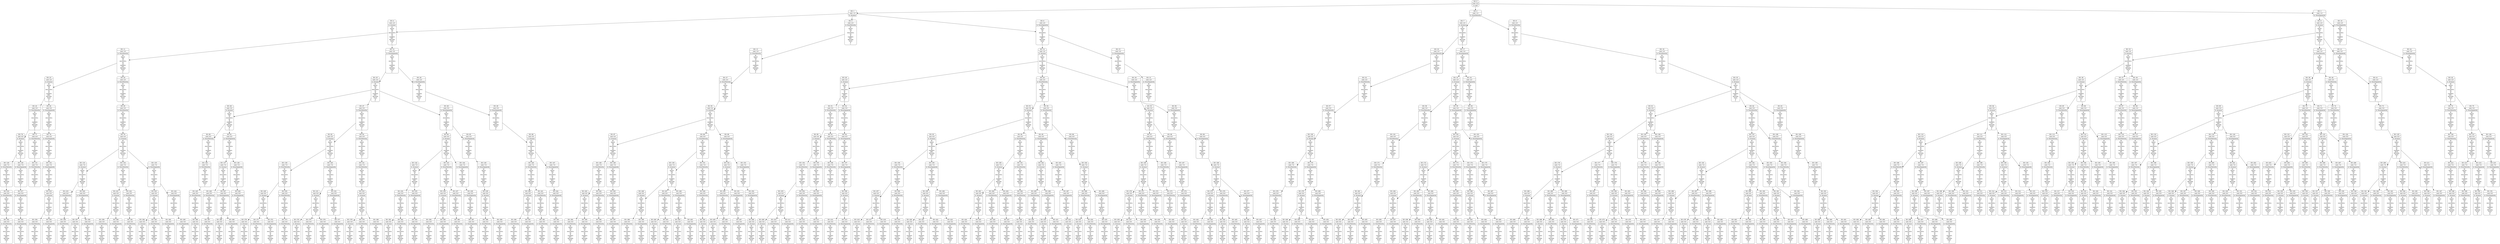 digraph g {
node [shape = Mrecord];
nodo0[label="{EO: 0|cost: 0.0|A: null}"]
nodo1[label="{EO: 1|cost: 1.0|A: Avanzar}"]
nodo4[label="{EO: 4|cost: 2.0|A: Avanzar|El\nSmart\nToy\nse\nencuentra\nen\nel\ncasillero\nKI5.\nMirando\nhacia\nel\ns.
}"]
nodo11[label="{EO: 11|cost: 3.0|A: GirarDerecha|El\nSmart\nToy\nse\nencuentra\nen\nel\ncasillero\nKI4.\nMirando\nhacia\nel\ns.
}"]
nodo23[label="{EO: 23|cost: 4.0|A: Avanzar|El\nSmart\nToy\nse\nencuentra\nen\nel\ncasillero\nKI4.\nMirando\nhacia\nel\no.
}"]
nodo43[label="{EO: 43|cost: 5.0|A: GirarDerecha|El\nSmart\nToy\nse\nencuentra\nen\nel\ncasillero\nKI3.\nMirando\nhacia\nel\no.
}"]
nodo76[label="{EO: 76|cost: 6.0|A: Avanzar|El\nSmart\nToy\nse\nencuentra\nen\nel\ncasillero\nKI3.\nMirando\nhacia\nel\nn.
}"]
nodo129[label="{EO: 129|cost: 7.0|A: GirarDerecha|El\nSmart\nToy\nse\nencuentra\nen\nel\ncasillero\nKI2.\nMirando\nhacia\nel\nn.
}"]
nodo216[label="{EO: 216|cost: 8.0|A: GirarDerecha|El\nSmart\nToy\nse\nencuentra\nen\nel\ncasillero\nKI2.\nMirando\nhacia\nel\ne.
}"]
nodo352[label="{EO: 352|cost: 9.0|A: GirarDerecha|El\nSmart\nToy\nse\nencuentra\nen\nel\ncasillero\nKI2.\nMirando\nhacia\nel\ns.
}"]

nodo216 -> nodo352;

nodo129 -> nodo216;

nodo76 -> nodo129;
nodo130[label="{EO: 130|cost: 7.0|A: GirarIzquierda|El\nSmart\nToy\nse\nencuentra\nen\nel\ncasillero\nKI2.\nMirando\nhacia\nel\nn.
}"]
nodo217[label="{EO: 217|cost: 8.0|A: GirarIzquierda|El\nSmart\nToy\nse\nencuentra\nen\nel\ncasillero\nKI2.\nMirando\nhacia\nel\no.
}"]
nodo353[label="{EO: 353|cost: 9.0|A: GirarIzquierda|El\nSmart\nToy\nse\nencuentra\nen\nel\ncasillero\nKI2.\nMirando\nhacia\nel\ns.
}"]

nodo217 -> nodo353;

nodo130 -> nodo217;

nodo76 -> nodo130;

nodo43 -> nodo76;
nodo77[label="{EO: 77|cost: 6.0|A: GirarDerecha|El\nSmart\nToy\nse\nencuentra\nen\nel\ncasillero\nKI3.\nMirando\nhacia\nel\nn.
}"]
nodo131[label="{EO: 131|cost: 7.0|A: GirarDerecha|El\nSmart\nToy\nse\nencuentra\nen\nel\ncasillero\nKI3.\nMirando\nhacia\nel\ne.
}"]

nodo77 -> nodo131;

nodo43 -> nodo77;

nodo23 -> nodo43;
nodo44[label="{EO: 44|cost: 5.0|A: GirarIzquierda|El\nSmart\nToy\nse\nencuentra\nen\nel\ncasillero\nKI3.\nMirando\nhacia\nel\no.
}"]
nodo78[label="{EO: 78|cost: 6.0|A: GirarIzquierda|El\nSmart\nToy\nse\nencuentra\nen\nel\ncasillero\nKI3.\nMirando\nhacia\nel\ns.
}"]
nodo132[label="{EO: 132|cost: 7.0|A: GirarIzquierda|El\nSmart\nToy\nse\nencuentra\nen\nel\ncasillero\nKI3.\nMirando\nhacia\nel\ne.
}"]
nodo218[label="{EO: 218|cost: 8.0|A: Avanzar|El\nSmart\nToy\nse\nencuentra\nen\nel\ncasillero\nKI3.\nMirando\nhacia\nel\nn.
}"]
nodo354[label="{EO: 354|cost: 9.0|A: GirarDerecha|El\nSmart\nToy\nse\nencuentra\nen\nel\ncasillero\nKI2.\nMirando\nhacia\nel\nn.
}"]

nodo218 -> nodo354;
nodo355[label="{EO: 355|cost: 9.0|A: GirarIzquierda|El\nSmart\nToy\nse\nencuentra\nen\nel\ncasillero\nKI2.\nMirando\nhacia\nel\nn.
}"]

nodo218 -> nodo355;

nodo132 -> nodo218;

nodo78 -> nodo132;

nodo44 -> nodo78;

nodo23 -> nodo44;

nodo11 -> nodo23;
nodo24[label="{EO: 24|cost: 4.0|A: GirarDerecha|El\nSmart\nToy\nse\nencuentra\nen\nel\ncasillero\nKI4.\nMirando\nhacia\nel\no.
}"]
nodo45[label="{EO: 45|cost: 5.0|A: GirarDerecha|El\nSmart\nToy\nse\nencuentra\nen\nel\ncasillero\nKI4.\nMirando\nhacia\nel\nn.
}"]
nodo79[label="{EO: 79|cost: 6.0|A: Avanzar|El\nSmart\nToy\nse\nencuentra\nen\nel\ncasillero\nKI4.\nMirando\nhacia\nel\ne.
}"]
nodo133[label="{EO: 133|cost: 7.0|A: Avanzar|El\nSmart\nToy\nse\nencuentra\nen\nel\ncasillero\nKI6.\nMirando\nhacia\nel\ne.
}"]
nodo219[label="{EO: 219|cost: 8.0|A: GirarDerecha|El\nSmart\nToy\nse\nencuentra\nen\nel\ncasillero\nKI7.\nMirando\nhacia\nel\ne.
}"]
nodo356[label="{EO: 356|cost: 9.0|A: GirarDerecha|El\nSmart\nToy\nse\nencuentra\nen\nel\ncasillero\nKI7.\nMirando\nhacia\nel\ns.
}"]

nodo219 -> nodo356;

nodo133 -> nodo219;
nodo220[label="{EO: 220|cost: 8.0|A: GirarIzquierda|El\nSmart\nToy\nse\nencuentra\nen\nel\ncasillero\nKI7.\nMirando\nhacia\nel\ne.
}"]
nodo357[label="{EO: 357|cost: 9.0|A: Avanzar|El\nSmart\nToy\nse\nencuentra\nen\nel\ncasillero\nKI7.\nMirando\nhacia\nel\nn.
}"]

nodo220 -> nodo357;
nodo358[label="{EO: 358|cost: 9.0|A: GirarIzquierda|El\nSmart\nToy\nse\nencuentra\nen\nel\ncasillero\nKI7.\nMirando\nhacia\nel\nn.
}"]

nodo220 -> nodo358;

nodo133 -> nodo220;

nodo79 -> nodo133;
nodo134[label="{EO: 134|cost: 7.0|A: GirarDerecha|El\nSmart\nToy\nse\nencuentra\nen\nel\ncasillero\nKI6.\nMirando\nhacia\nel\ne.
}"]
nodo221[label="{EO: 221|cost: 8.0|A: Avanzar|El\nSmart\nToy\nse\nencuentra\nen\nel\ncasillero\nKI6.\nMirando\nhacia\nel\ns.
}"]
nodo359[label="{EO: 359|cost: 9.0|A: GirarDerecha|El\nSmart\nToy\nse\nencuentra\nen\nel\ncasillero\nCO2.\nMirando\nhacia\nel\ns.
}"]

nodo221 -> nodo359;
nodo360[label="{EO: 360|cost: 9.0|A: GirarIzquierda|El\nSmart\nToy\nse\nencuentra\nen\nel\ncasillero\nCO2.\nMirando\nhacia\nel\ns.
}"]

nodo221 -> nodo360;

nodo134 -> nodo221;
nodo222[label="{EO: 222|cost: 8.0|A: GirarDerecha|El\nSmart\nToy\nse\nencuentra\nen\nel\ncasillero\nKI6.\nMirando\nhacia\nel\ns.
}"]
nodo361[label="{EO: 361|cost: 9.0|A: GirarDerecha|El\nSmart\nToy\nse\nencuentra\nen\nel\ncasillero\nKI6.\nMirando\nhacia\nel\no.
}"]

nodo222 -> nodo361;

nodo134 -> nodo222;

nodo79 -> nodo134;
nodo135[label="{EO: 135|cost: 7.0|A: GirarIzquierda|El\nSmart\nToy\nse\nencuentra\nen\nel\ncasillero\nKI6.\nMirando\nhacia\nel\ne.
}"]
nodo223[label="{EO: 223|cost: 8.0|A: Avanzar|El\nSmart\nToy\nse\nencuentra\nen\nel\ncasillero\nKI6.\nMirando\nhacia\nel\nn.
}"]
nodo362[label="{EO: 362|cost: 9.0|A: Avanzar|El\nSmart\nToy\nse\nencuentra\nen\nel\ncasillero\nKI9.\nMirando\nhacia\nel\nn.
}"]

nodo223 -> nodo362;
nodo363[label="{EO: 363|cost: 9.0|A: GirarDerecha|El\nSmart\nToy\nse\nencuentra\nen\nel\ncasillero\nKI9.\nMirando\nhacia\nel\nn.
}"]

nodo223 -> nodo363;
nodo364[label="{EO: 364|cost: 9.0|A: GirarIzquierda|El\nSmart\nToy\nse\nencuentra\nen\nel\ncasillero\nKI9.\nMirando\nhacia\nel\nn.
}"]

nodo223 -> nodo364;

nodo135 -> nodo223;
nodo224[label="{EO: 224|cost: 8.0|A: GirarIzquierda|El\nSmart\nToy\nse\nencuentra\nen\nel\ncasillero\nKI6.\nMirando\nhacia\nel\nn.
}"]
nodo365[label="{EO: 365|cost: 9.0|A: GirarIzquierda|El\nSmart\nToy\nse\nencuentra\nen\nel\ncasillero\nKI6.\nMirando\nhacia\nel\no.
}"]

nodo224 -> nodo365;

nodo135 -> nodo224;

nodo79 -> nodo135;

nodo45 -> nodo79;

nodo24 -> nodo45;

nodo11 -> nodo24;

nodo4 -> nodo11;
nodo12[label="{EO: 12|cost: 3.0|A: GirarIzquierda|El\nSmart\nToy\nse\nencuentra\nen\nel\ncasillero\nKI4.\nMirando\nhacia\nel\ns.
}"]
nodo25[label="{EO: 25|cost: 4.0|A: Avanzar|El\nSmart\nToy\nse\nencuentra\nen\nel\ncasillero\nKI4.\nMirando\nhacia\nel\ne.
}"]
nodo46[label="{EO: 46|cost: 5.0|A: Avanzar|El\nSmart\nToy\nse\nencuentra\nen\nel\ncasillero\nKI6.\nMirando\nhacia\nel\ne.
}"]
nodo80[label="{EO: 80|cost: 6.0|A: GirarDerecha|El\nSmart\nToy\nse\nencuentra\nen\nel\ncasillero\nKI7.\nMirando\nhacia\nel\ne.
}"]
nodo136[label="{EO: 136|cost: 7.0|A: GirarDerecha|El\nSmart\nToy\nse\nencuentra\nen\nel\ncasillero\nKI7.\nMirando\nhacia\nel\ns.
}"]
nodo225[label="{EO: 225|cost: 8.0|A: GirarDerecha|El\nSmart\nToy\nse\nencuentra\nen\nel\ncasillero\nKI7.\nMirando\nhacia\nel\no.
}"]
nodo366[label="{EO: 366|cost: 9.0|A: Avanzar|El\nSmart\nToy\nse\nencuentra\nen\nel\ncasillero\nKI7.\nMirando\nhacia\nel\nn.
}"]

nodo225 -> nodo366;

nodo136 -> nodo225;

nodo80 -> nodo136;

nodo46 -> nodo80;
nodo81[label="{EO: 81|cost: 6.0|A: GirarIzquierda|El\nSmart\nToy\nse\nencuentra\nen\nel\ncasillero\nKI7.\nMirando\nhacia\nel\ne.
}"]
nodo137[label="{EO: 137|cost: 7.0|A: Avanzar|El\nSmart\nToy\nse\nencuentra\nen\nel\ncasillero\nKI7.\nMirando\nhacia\nel\nn.
}"]
nodo226[label="{EO: 226|cost: 8.0|A: GirarDerecha|El\nSmart\nToy\nse\nencuentra\nen\nel\ncasillero\nKI8.\nMirando\nhacia\nel\nn.
}"]
nodo367[label="{EO: 367|cost: 9.0|A: GirarDerecha|El\nSmart\nToy\nse\nencuentra\nen\nel\ncasillero\nKI8.\nMirando\nhacia\nel\ne.
}"]

nodo226 -> nodo367;

nodo137 -> nodo226;
nodo227[label="{EO: 227|cost: 8.0|A: GirarIzquierda|El\nSmart\nToy\nse\nencuentra\nen\nel\ncasillero\nKI8.\nMirando\nhacia\nel\nn.
}"]
nodo368[label="{EO: 368|cost: 9.0|A: Avanzar|El\nSmart\nToy\nse\nencuentra\nen\nel\ncasillero\nKI8.\nMirando\nhacia\nel\no.
}"]

nodo227 -> nodo368;
nodo369[label="{EO: 369|cost: 9.0|A: GirarIzquierda|El\nSmart\nToy\nse\nencuentra\nen\nel\ncasillero\nKI8.\nMirando\nhacia\nel\no.
}"]

nodo227 -> nodo369;

nodo137 -> nodo227;

nodo81 -> nodo137;
nodo138[label="{EO: 138|cost: 7.0|A: GirarIzquierda|El\nSmart\nToy\nse\nencuentra\nen\nel\ncasillero\nKI7.\nMirando\nhacia\nel\nn.
}"]
nodo228[label="{EO: 228|cost: 8.0|A: GirarIzquierda|El\nSmart\nToy\nse\nencuentra\nen\nel\ncasillero\nKI7.\nMirando\nhacia\nel\no.
}"]

nodo138 -> nodo228;

nodo81 -> nodo138;

nodo46 -> nodo81;

nodo25 -> nodo46;
nodo47[label="{EO: 47|cost: 5.0|A: GirarDerecha|El\nSmart\nToy\nse\nencuentra\nen\nel\ncasillero\nKI6.\nMirando\nhacia\nel\ne.
}"]
nodo82[label="{EO: 82|cost: 6.0|A: Avanzar|El\nSmart\nToy\nse\nencuentra\nen\nel\ncasillero\nKI6.\nMirando\nhacia\nel\ns.
}"]
nodo139[label="{EO: 139|cost: 7.0|A: GirarDerecha|El\nSmart\nToy\nse\nencuentra\nen\nel\ncasillero\nCO2.\nMirando\nhacia\nel\ns.
}"]
nodo229[label="{EO: 229|cost: 8.0|A: Avanzar|El\nSmart\nToy\nse\nencuentra\nen\nel\ncasillero\nCO2.\nMirando\nhacia\nel\no.
}"]
nodo370[label="{EO: 370|cost: 9.0|A: Avanzar|El\nSmart\nToy\nse\nencuentra\nen\nel\ncasillero\nCO1.\nMirando\nhacia\nel\no.
}"]

nodo229 -> nodo370;
nodo371[label="{EO: 371|cost: 9.0|A: GirarDerecha|El\nSmart\nToy\nse\nencuentra\nen\nel\ncasillero\nCO1.\nMirando\nhacia\nel\no.
}"]

nodo229 -> nodo371;
nodo372[label="{EO: 372|cost: 9.0|A: GirarIzquierda|El\nSmart\nToy\nse\nencuentra\nen\nel\ncasillero\nCO1.\nMirando\nhacia\nel\no.
}"]

nodo229 -> nodo372;

nodo139 -> nodo229;
nodo230[label="{EO: 230|cost: 8.0|A: GirarDerecha|El\nSmart\nToy\nse\nencuentra\nen\nel\ncasillero\nCO2.\nMirando\nhacia\nel\no.
}"]
nodo373[label="{EO: 373|cost: 9.0|A: GirarDerecha|El\nSmart\nToy\nse\nencuentra\nen\nel\ncasillero\nCO2.\nMirando\nhacia\nel\nn.
}"]

nodo230 -> nodo373;

nodo139 -> nodo230;

nodo82 -> nodo139;
nodo140[label="{EO: 140|cost: 7.0|A: GirarIzquierda|El\nSmart\nToy\nse\nencuentra\nen\nel\ncasillero\nCO2.\nMirando\nhacia\nel\ns.
}"]
nodo231[label="{EO: 231|cost: 8.0|A: Avanzar|El\nSmart\nToy\nse\nencuentra\nen\nel\ncasillero\nCO2.\nMirando\nhacia\nel\ne.
}"]
nodo374[label="{EO: 374|cost: 9.0|A: Avanzar|El\nSmart\nToy\nse\nencuentra\nen\nel\ncasillero\nCO3.\nMirando\nhacia\nel\ne.
}"]

nodo231 -> nodo374;
nodo375[label="{EO: 375|cost: 9.0|A: GirarDerecha|El\nSmart\nToy\nse\nencuentra\nen\nel\ncasillero\nCO3.\nMirando\nhacia\nel\ne.
}"]

nodo231 -> nodo375;
nodo376[label="{EO: 376|cost: 9.0|A: GirarIzquierda|El\nSmart\nToy\nse\nencuentra\nen\nel\ncasillero\nCO3.\nMirando\nhacia\nel\ne.
}"]

nodo231 -> nodo376;

nodo140 -> nodo231;
nodo232[label="{EO: 232|cost: 8.0|A: GirarIzquierda|El\nSmart\nToy\nse\nencuentra\nen\nel\ncasillero\nCO2.\nMirando\nhacia\nel\ne.
}"]
nodo377[label="{EO: 377|cost: 9.0|A: GirarIzquierda|El\nSmart\nToy\nse\nencuentra\nen\nel\ncasillero\nCO2.\nMirando\nhacia\nel\nn.
}"]

nodo232 -> nodo377;

nodo140 -> nodo232;

nodo82 -> nodo140;

nodo47 -> nodo82;
nodo83[label="{EO: 83|cost: 6.0|A: GirarDerecha|El\nSmart\nToy\nse\nencuentra\nen\nel\ncasillero\nKI6.\nMirando\nhacia\nel\ns.
}"]
nodo141[label="{EO: 141|cost: 7.0|A: GirarDerecha|El\nSmart\nToy\nse\nencuentra\nen\nel\ncasillero\nKI6.\nMirando\nhacia\nel\no.
}"]
nodo233[label="{EO: 233|cost: 8.0|A: Avanzar|El\nSmart\nToy\nse\nencuentra\nen\nel\ncasillero\nKI6.\nMirando\nhacia\nel\nn.
}"]
nodo378[label="{EO: 378|cost: 9.0|A: Avanzar|El\nSmart\nToy\nse\nencuentra\nen\nel\ncasillero\nKI9.\nMirando\nhacia\nel\nn.
}"]

nodo233 -> nodo378;
nodo379[label="{EO: 379|cost: 9.0|A: GirarDerecha|El\nSmart\nToy\nse\nencuentra\nen\nel\ncasillero\nKI9.\nMirando\nhacia\nel\nn.
}"]

nodo233 -> nodo379;
nodo380[label="{EO: 380|cost: 9.0|A: GirarIzquierda|El\nSmart\nToy\nse\nencuentra\nen\nel\ncasillero\nKI9.\nMirando\nhacia\nel\nn.
}"]

nodo233 -> nodo380;

nodo141 -> nodo233;

nodo83 -> nodo141;

nodo47 -> nodo83;

nodo25 -> nodo47;
nodo48[label="{EO: 48|cost: 5.0|A: GirarIzquierda|El\nSmart\nToy\nse\nencuentra\nen\nel\ncasillero\nKI6.\nMirando\nhacia\nel\ne.
}"]
nodo84[label="{EO: 84|cost: 6.0|A: Avanzar|El\nSmart\nToy\nse\nencuentra\nen\nel\ncasillero\nKI6.\nMirando\nhacia\nel\nn.
}"]
nodo142[label="{EO: 142|cost: 7.0|A: Avanzar|El\nSmart\nToy\nse\nencuentra\nen\nel\ncasillero\nKI9.\nMirando\nhacia\nel\nn.
}"]
nodo234[label="{EO: 234|cost: 8.0|A: GirarDerecha|El\nSmart\nToy\nse\nencuentra\nen\nel\ncasillero\nKi10.\nMirando\nhacia\nel\nn.
}"]
nodo381[label="{EO: 381|cost: 9.0|A: Avanzar|El\nSmart\nToy\nse\nencuentra\nen\nel\ncasillero\nKi10.\nMirando\nhacia\nel\ne.
}"]

nodo234 -> nodo381;
nodo382[label="{EO: 382|cost: 9.0|A: GirarDerecha|El\nSmart\nToy\nse\nencuentra\nen\nel\ncasillero\nKi10.\nMirando\nhacia\nel\ne.
}"]

nodo234 -> nodo382;

nodo142 -> nodo234;
nodo235[label="{EO: 235|cost: 8.0|A: GirarIzquierda|El\nSmart\nToy\nse\nencuentra\nen\nel\ncasillero\nKi10.\nMirando\nhacia\nel\nn.
}"]
nodo383[label="{EO: 383|cost: 9.0|A: GirarIzquierda|El\nSmart\nToy\nse\nencuentra\nen\nel\ncasillero\nKi10.\nMirando\nhacia\nel\no.
}"]

nodo235 -> nodo383;

nodo142 -> nodo235;

nodo84 -> nodo142;
nodo143[label="{EO: 143|cost: 7.0|A: GirarDerecha|El\nSmart\nToy\nse\nencuentra\nen\nel\ncasillero\nKI9.\nMirando\nhacia\nel\nn.
}"]
nodo236[label="{EO: 236|cost: 8.0|A: Avanzar|El\nSmart\nToy\nse\nencuentra\nen\nel\ncasillero\nKI9.\nMirando\nhacia\nel\ne.
}"]
nodo384[label="{EO: 384|cost: 9.0|A: GirarDerecha|El\nSmart\nToy\nse\nencuentra\nen\nel\ncasillero\nKI8.\nMirando\nhacia\nel\ne.
}"]

nodo236 -> nodo384;
nodo385[label="{EO: 385|cost: 9.0|A: GirarIzquierda|El\nSmart\nToy\nse\nencuentra\nen\nel\ncasillero\nKI8.\nMirando\nhacia\nel\ne.
}"]

nodo236 -> nodo385;

nodo143 -> nodo236;
nodo237[label="{EO: 237|cost: 8.0|A: GirarDerecha|El\nSmart\nToy\nse\nencuentra\nen\nel\ncasillero\nKI9.\nMirando\nhacia\nel\ne.
}"]
nodo386[label="{EO: 386|cost: 9.0|A: GirarDerecha|El\nSmart\nToy\nse\nencuentra\nen\nel\ncasillero\nKI9.\nMirando\nhacia\nel\ns.
}"]

nodo237 -> nodo386;

nodo143 -> nodo237;

nodo84 -> nodo143;
nodo144[label="{EO: 144|cost: 7.0|A: GirarIzquierda|El\nSmart\nToy\nse\nencuentra\nen\nel\ncasillero\nKI9.\nMirando\nhacia\nel\nn.
}"]
nodo238[label="{EO: 238|cost: 8.0|A: GirarIzquierda|El\nSmart\nToy\nse\nencuentra\nen\nel\ncasillero\nKI9.\nMirando\nhacia\nel\no.
}"]
nodo387[label="{EO: 387|cost: 9.0|A: GirarIzquierda|El\nSmart\nToy\nse\nencuentra\nen\nel\ncasillero\nKI9.\nMirando\nhacia\nel\ns.
}"]

nodo238 -> nodo387;

nodo144 -> nodo238;

nodo84 -> nodo144;

nodo48 -> nodo84;
nodo85[label="{EO: 85|cost: 6.0|A: GirarIzquierda|El\nSmart\nToy\nse\nencuentra\nen\nel\ncasillero\nKI6.\nMirando\nhacia\nel\nn.
}"]
nodo145[label="{EO: 145|cost: 7.0|A: GirarIzquierda|El\nSmart\nToy\nse\nencuentra\nen\nel\ncasillero\nKI6.\nMirando\nhacia\nel\no.
}"]
nodo239[label="{EO: 239|cost: 8.0|A: Avanzar|El\nSmart\nToy\nse\nencuentra\nen\nel\ncasillero\nKI6.\nMirando\nhacia\nel\ns.
}"]
nodo388[label="{EO: 388|cost: 9.0|A: GirarDerecha|El\nSmart\nToy\nse\nencuentra\nen\nel\ncasillero\nCO2.\nMirando\nhacia\nel\ns.
}"]

nodo239 -> nodo388;
nodo389[label="{EO: 389|cost: 9.0|A: GirarIzquierda|El\nSmart\nToy\nse\nencuentra\nen\nel\ncasillero\nCO2.\nMirando\nhacia\nel\ns.
}"]

nodo239 -> nodo389;

nodo145 -> nodo239;

nodo85 -> nodo145;

nodo48 -> nodo85;

nodo25 -> nodo48;

nodo12 -> nodo25;
nodo26[label="{EO: 26|cost: 4.0|A: GirarIzquierda|El\nSmart\nToy\nse\nencuentra\nen\nel\ncasillero\nKI4.\nMirando\nhacia\nel\ne.
}"]
nodo49[label="{EO: 49|cost: 5.0|A: GirarIzquierda|El\nSmart\nToy\nse\nencuentra\nen\nel\ncasillero\nKI4.\nMirando\nhacia\nel\nn.
}"]
nodo86[label="{EO: 86|cost: 6.0|A: Avanzar|El\nSmart\nToy\nse\nencuentra\nen\nel\ncasillero\nKI4.\nMirando\nhacia\nel\no.
}"]
nodo146[label="{EO: 146|cost: 7.0|A: GirarDerecha|El\nSmart\nToy\nse\nencuentra\nen\nel\ncasillero\nKI3.\nMirando\nhacia\nel\no.
}"]
nodo240[label="{EO: 240|cost: 8.0|A: Avanzar|El\nSmart\nToy\nse\nencuentra\nen\nel\ncasillero\nKI3.\nMirando\nhacia\nel\nn.
}"]
nodo390[label="{EO: 390|cost: 9.0|A: GirarDerecha|El\nSmart\nToy\nse\nencuentra\nen\nel\ncasillero\nKI2.\nMirando\nhacia\nel\nn.
}"]

nodo240 -> nodo390;
nodo391[label="{EO: 391|cost: 9.0|A: GirarIzquierda|El\nSmart\nToy\nse\nencuentra\nen\nel\ncasillero\nKI2.\nMirando\nhacia\nel\nn.
}"]

nodo240 -> nodo391;

nodo146 -> nodo240;
nodo241[label="{EO: 241|cost: 8.0|A: GirarDerecha|El\nSmart\nToy\nse\nencuentra\nen\nel\ncasillero\nKI3.\nMirando\nhacia\nel\nn.
}"]
nodo392[label="{EO: 392|cost: 9.0|A: GirarDerecha|El\nSmart\nToy\nse\nencuentra\nen\nel\ncasillero\nKI3.\nMirando\nhacia\nel\ne.
}"]

nodo241 -> nodo392;

nodo146 -> nodo241;

nodo86 -> nodo146;
nodo147[label="{EO: 147|cost: 7.0|A: GirarIzquierda|El\nSmart\nToy\nse\nencuentra\nen\nel\ncasillero\nKI3.\nMirando\nhacia\nel\no.
}"]
nodo242[label="{EO: 242|cost: 8.0|A: GirarIzquierda|El\nSmart\nToy\nse\nencuentra\nen\nel\ncasillero\nKI3.\nMirando\nhacia\nel\ns.
}"]
nodo393[label="{EO: 393|cost: 9.0|A: GirarIzquierda|El\nSmart\nToy\nse\nencuentra\nen\nel\ncasillero\nKI3.\nMirando\nhacia\nel\ne.
}"]

nodo242 -> nodo393;

nodo147 -> nodo242;

nodo86 -> nodo147;

nodo49 -> nodo86;

nodo26 -> nodo49;

nodo12 -> nodo26;

nodo4 -> nodo12;

nodo1 -> nodo4;
nodo5[label="{EO: 5|cost: 2.0|A: GirarDerecha|El\nSmart\nToy\nse\nencuentra\nen\nel\ncasillero\nKI5.\nMirando\nhacia\nel\ns.
}"]
nodo13[label="{EO: 13|cost: 3.0|A: GirarDerecha|El\nSmart\nToy\nse\nencuentra\nen\nel\ncasillero\nKI5.\nMirando\nhacia\nel\no.
}"]
nodo27[label="{EO: 27|cost: 4.0|A: GirarDerecha|El\nSmart\nToy\nse\nencuentra\nen\nel\ncasillero\nKI5.\nMirando\nhacia\nel\nn.
}"]
nodo50[label="{EO: 50|cost: 5.0|A: Avanzar|El\nSmart\nToy\nse\nencuentra\nen\nel\ncasillero\nKI5.\nMirando\nhacia\nel\ne.
}"]
nodo87[label="{EO: 87|cost: 6.0|A: Avanzar|El\nSmart\nToy\nse\nencuentra\nen\nel\ncasillero\nKI9.\nMirando\nhacia\nel\ne.
}"]
nodo148[label="{EO: 148|cost: 7.0|A: GirarDerecha|El\nSmart\nToy\nse\nencuentra\nen\nel\ncasillero\nKI8.\nMirando\nhacia\nel\ne.
}"]
nodo243[label="{EO: 243|cost: 8.0|A: Avanzar|El\nSmart\nToy\nse\nencuentra\nen\nel\ncasillero\nKI8.\nMirando\nhacia\nel\ns.
}"]
nodo394[label="{EO: 394|cost: 9.0|A: GirarDerecha|El\nSmart\nToy\nse\nencuentra\nen\nel\ncasillero\nKI7.\nMirando\nhacia\nel\ns.
}"]

nodo243 -> nodo394;
nodo395[label="{EO: 395|cost: 9.0|A: GirarIzquierda|El\nSmart\nToy\nse\nencuentra\nen\nel\ncasillero\nKI7.\nMirando\nhacia\nel\ns.
}"]

nodo243 -> nodo395;

nodo148 -> nodo243;
nodo244[label="{EO: 244|cost: 8.0|A: GirarDerecha|El\nSmart\nToy\nse\nencuentra\nen\nel\ncasillero\nKI8.\nMirando\nhacia\nel\ns.
}"]
nodo396[label="{EO: 396|cost: 9.0|A: GirarDerecha|El\nSmart\nToy\nse\nencuentra\nen\nel\ncasillero\nKI8.\nMirando\nhacia\nel\no.
}"]

nodo244 -> nodo396;

nodo148 -> nodo244;

nodo87 -> nodo148;
nodo149[label="{EO: 149|cost: 7.0|A: GirarIzquierda|El\nSmart\nToy\nse\nencuentra\nen\nel\ncasillero\nKI8.\nMirando\nhacia\nel\ne.
}"]
nodo245[label="{EO: 245|cost: 8.0|A: GirarIzquierda|El\nSmart\nToy\nse\nencuentra\nen\nel\ncasillero\nKI8.\nMirando\nhacia\nel\nn.
}"]
nodo397[label="{EO: 397|cost: 9.0|A: GirarIzquierda|El\nSmart\nToy\nse\nencuentra\nen\nel\ncasillero\nKI8.\nMirando\nhacia\nel\no.
}"]

nodo245 -> nodo397;

nodo149 -> nodo245;

nodo87 -> nodo149;

nodo50 -> nodo87;
nodo88[label="{EO: 88|cost: 6.0|A: GirarDerecha|El\nSmart\nToy\nse\nencuentra\nen\nel\ncasillero\nKI9.\nMirando\nhacia\nel\ne.
}"]
nodo150[label="{EO: 150|cost: 7.0|A: Avanzar|El\nSmart\nToy\nse\nencuentra\nen\nel\ncasillero\nKI9.\nMirando\nhacia\nel\ns.
}"]
nodo246[label="{EO: 246|cost: 8.0|A: Avanzar|El\nSmart\nToy\nse\nencuentra\nen\nel\ncasillero\nKI6.\nMirando\nhacia\nel\ns.
}"]
nodo398[label="{EO: 398|cost: 9.0|A: GirarDerecha|El\nSmart\nToy\nse\nencuentra\nen\nel\ncasillero\nCO2.\nMirando\nhacia\nel\ns.
}"]

nodo246 -> nodo398;
nodo399[label="{EO: 399|cost: 9.0|A: GirarIzquierda|El\nSmart\nToy\nse\nencuentra\nen\nel\ncasillero\nCO2.\nMirando\nhacia\nel\ns.
}"]

nodo246 -> nodo399;

nodo150 -> nodo246;
nodo247[label="{EO: 247|cost: 8.0|A: GirarDerecha|El\nSmart\nToy\nse\nencuentra\nen\nel\ncasillero\nKI6.\nMirando\nhacia\nel\ns.
}"]
nodo400[label="{EO: 400|cost: 9.0|A: Avanzar|El\nSmart\nToy\nse\nencuentra\nen\nel\ncasillero\nKI6.\nMirando\nhacia\nel\no.
}"]

nodo247 -> nodo400;
nodo401[label="{EO: 401|cost: 9.0|A: GirarDerecha|El\nSmart\nToy\nse\nencuentra\nen\nel\ncasillero\nKI6.\nMirando\nhacia\nel\no.
}"]

nodo247 -> nodo401;

nodo150 -> nodo247;
nodo248[label="{EO: 248|cost: 8.0|A: GirarIzquierda|El\nSmart\nToy\nse\nencuentra\nen\nel\ncasillero\nKI6.\nMirando\nhacia\nel\ns.
}"]
nodo402[label="{EO: 402|cost: 9.0|A: Avanzar|El\nSmart\nToy\nse\nencuentra\nen\nel\ncasillero\nKI6.\nMirando\nhacia\nel\ne.
}"]

nodo248 -> nodo402;
nodo403[label="{EO: 403|cost: 9.0|A: GirarIzquierda|El\nSmart\nToy\nse\nencuentra\nen\nel\ncasillero\nKI6.\nMirando\nhacia\nel\ne.
}"]

nodo248 -> nodo403;

nodo150 -> nodo248;

nodo88 -> nodo150;
nodo151[label="{EO: 151|cost: 7.0|A: GirarDerecha|El\nSmart\nToy\nse\nencuentra\nen\nel\ncasillero\nKI9.\nMirando\nhacia\nel\ns.
}"]
nodo249[label="{EO: 249|cost: 8.0|A: GirarDerecha|El\nSmart\nToy\nse\nencuentra\nen\nel\ncasillero\nKI9.\nMirando\nhacia\nel\no.
}"]
nodo404[label="{EO: 404|cost: 9.0|A: Avanzar|El\nSmart\nToy\nse\nencuentra\nen\nel\ncasillero\nKI9.\nMirando\nhacia\nel\nn.
}"]

nodo249 -> nodo404;

nodo151 -> nodo249;

nodo88 -> nodo151;

nodo50 -> nodo88;
nodo89[label="{EO: 89|cost: 6.0|A: GirarIzquierda|El\nSmart\nToy\nse\nencuentra\nen\nel\ncasillero\nKI9.\nMirando\nhacia\nel\ne.
}"]
nodo152[label="{EO: 152|cost: 7.0|A: Avanzar|El\nSmart\nToy\nse\nencuentra\nen\nel\ncasillero\nKI9.\nMirando\nhacia\nel\nn.
}"]
nodo250[label="{EO: 250|cost: 8.0|A: GirarDerecha|El\nSmart\nToy\nse\nencuentra\nen\nel\ncasillero\nKi10.\nMirando\nhacia\nel\nn.
}"]
nodo405[label="{EO: 405|cost: 9.0|A: Avanzar|El\nSmart\nToy\nse\nencuentra\nen\nel\ncasillero\nKi10.\nMirando\nhacia\nel\ne.
}"]

nodo250 -> nodo405;
nodo406[label="{EO: 406|cost: 9.0|A: GirarDerecha|El\nSmart\nToy\nse\nencuentra\nen\nel\ncasillero\nKi10.\nMirando\nhacia\nel\ne.
}"]

nodo250 -> nodo406;

nodo152 -> nodo250;
nodo251[label="{EO: 251|cost: 8.0|A: GirarIzquierda|El\nSmart\nToy\nse\nencuentra\nen\nel\ncasillero\nKi10.\nMirando\nhacia\nel\nn.
}"]
nodo407[label="{EO: 407|cost: 9.0|A: GirarIzquierda|El\nSmart\nToy\nse\nencuentra\nen\nel\ncasillero\nKi10.\nMirando\nhacia\nel\no.
}"]

nodo251 -> nodo407;

nodo152 -> nodo251;

nodo89 -> nodo152;
nodo153[label="{EO: 153|cost: 7.0|A: GirarIzquierda|El\nSmart\nToy\nse\nencuentra\nen\nel\ncasillero\nKI9.\nMirando\nhacia\nel\nn.
}"]
nodo252[label="{EO: 252|cost: 8.0|A: GirarIzquierda|El\nSmart\nToy\nse\nencuentra\nen\nel\ncasillero\nKI9.\nMirando\nhacia\nel\no.
}"]
nodo408[label="{EO: 408|cost: 9.0|A: Avanzar|El\nSmart\nToy\nse\nencuentra\nen\nel\ncasillero\nKI9.\nMirando\nhacia\nel\ns.
}"]

nodo252 -> nodo408;

nodo153 -> nodo252;

nodo89 -> nodo153;

nodo50 -> nodo89;

nodo27 -> nodo50;

nodo13 -> nodo27;

nodo5 -> nodo13;

nodo1 -> nodo5;
nodo6[label="{EO: 6|cost: 2.0|A: GirarIzquierda|El\nSmart\nToy\nse\nencuentra\nen\nel\ncasillero\nKI5.\nMirando\nhacia\nel\ns.
}"]
nodo14[label="{EO: 14|cost: 3.0|A: Avanzar|El\nSmart\nToy\nse\nencuentra\nen\nel\ncasillero\nKI5.\nMirando\nhacia\nel\ne.
}"]
nodo28[label="{EO: 28|cost: 4.0|A: Avanzar|El\nSmart\nToy\nse\nencuentra\nen\nel\ncasillero\nKI9.\nMirando\nhacia\nel\ne.
}"]
nodo51[label="{EO: 51|cost: 5.0|A: GirarDerecha|El\nSmart\nToy\nse\nencuentra\nen\nel\ncasillero\nKI8.\nMirando\nhacia\nel\ne.
}"]
nodo90[label="{EO: 90|cost: 6.0|A: Avanzar|El\nSmart\nToy\nse\nencuentra\nen\nel\ncasillero\nKI8.\nMirando\nhacia\nel\ns.
}"]
nodo154[label="{EO: 154|cost: 7.0|A: GirarDerecha|El\nSmart\nToy\nse\nencuentra\nen\nel\ncasillero\nKI7.\nMirando\nhacia\nel\ns.
}"]
nodo253[label="{EO: 253|cost: 8.0|A: Avanzar|El\nSmart\nToy\nse\nencuentra\nen\nel\ncasillero\nKI7.\nMirando\nhacia\nel\no.
}"]
nodo409[label="{EO: 409|cost: 9.0|A: Avanzar|El\nSmart\nToy\nse\nencuentra\nen\nel\ncasillero\nKI6.\nMirando\nhacia\nel\no.
}"]

nodo253 -> nodo409;
nodo410[label="{EO: 410|cost: 9.0|A: GirarDerecha|El\nSmart\nToy\nse\nencuentra\nen\nel\ncasillero\nKI6.\nMirando\nhacia\nel\no.
}"]

nodo253 -> nodo410;
nodo411[label="{EO: 411|cost: 9.0|A: GirarIzquierda|El\nSmart\nToy\nse\nencuentra\nen\nel\ncasillero\nKI6.\nMirando\nhacia\nel\no.
}"]

nodo253 -> nodo411;

nodo154 -> nodo253;
nodo254[label="{EO: 254|cost: 8.0|A: GirarDerecha|El\nSmart\nToy\nse\nencuentra\nen\nel\ncasillero\nKI7.\nMirando\nhacia\nel\no.
}"]
nodo412[label="{EO: 412|cost: 9.0|A: GirarDerecha|El\nSmart\nToy\nse\nencuentra\nen\nel\ncasillero\nKI7.\nMirando\nhacia\nel\nn.
}"]

nodo254 -> nodo412;

nodo154 -> nodo254;

nodo90 -> nodo154;
nodo155[label="{EO: 155|cost: 7.0|A: GirarIzquierda|El\nSmart\nToy\nse\nencuentra\nen\nel\ncasillero\nKI7.\nMirando\nhacia\nel\ns.
}"]
nodo255[label="{EO: 255|cost: 8.0|A: GirarIzquierda|El\nSmart\nToy\nse\nencuentra\nen\nel\ncasillero\nKI7.\nMirando\nhacia\nel\ne.
}"]
nodo413[label="{EO: 413|cost: 9.0|A: GirarIzquierda|El\nSmart\nToy\nse\nencuentra\nen\nel\ncasillero\nKI7.\nMirando\nhacia\nel\nn.
}"]

nodo255 -> nodo413;

nodo155 -> nodo255;

nodo90 -> nodo155;

nodo51 -> nodo90;
nodo91[label="{EO: 91|cost: 6.0|A: GirarDerecha|El\nSmart\nToy\nse\nencuentra\nen\nel\ncasillero\nKI8.\nMirando\nhacia\nel\ns.
}"]
nodo156[label="{EO: 156|cost: 7.0|A: GirarDerecha|El\nSmart\nToy\nse\nencuentra\nen\nel\ncasillero\nKI8.\nMirando\nhacia\nel\no.
}"]

nodo91 -> nodo156;

nodo51 -> nodo91;

nodo28 -> nodo51;
nodo52[label="{EO: 52|cost: 5.0|A: GirarIzquierda|El\nSmart\nToy\nse\nencuentra\nen\nel\ncasillero\nKI8.\nMirando\nhacia\nel\ne.
}"]
nodo92[label="{EO: 92|cost: 6.0|A: GirarIzquierda|El\nSmart\nToy\nse\nencuentra\nen\nel\ncasillero\nKI8.\nMirando\nhacia\nel\nn.
}"]
nodo157[label="{EO: 157|cost: 7.0|A: GirarIzquierda|El\nSmart\nToy\nse\nencuentra\nen\nel\ncasillero\nKI8.\nMirando\nhacia\nel\no.
}"]
nodo256[label="{EO: 256|cost: 8.0|A: Avanzar|El\nSmart\nToy\nse\nencuentra\nen\nel\ncasillero\nKI8.\nMirando\nhacia\nel\ns.
}"]
nodo414[label="{EO: 414|cost: 9.0|A: GirarDerecha|El\nSmart\nToy\nse\nencuentra\nen\nel\ncasillero\nKI7.\nMirando\nhacia\nel\ns.
}"]

nodo256 -> nodo414;
nodo415[label="{EO: 415|cost: 9.0|A: GirarIzquierda|El\nSmart\nToy\nse\nencuentra\nen\nel\ncasillero\nKI7.\nMirando\nhacia\nel\ns.
}"]

nodo256 -> nodo415;

nodo157 -> nodo256;

nodo92 -> nodo157;

nodo52 -> nodo92;

nodo28 -> nodo52;

nodo14 -> nodo28;
nodo29[label="{EO: 29|cost: 4.0|A: GirarDerecha|El\nSmart\nToy\nse\nencuentra\nen\nel\ncasillero\nKI9.\nMirando\nhacia\nel\ne.
}"]
nodo53[label="{EO: 53|cost: 5.0|A: Avanzar|El\nSmart\nToy\nse\nencuentra\nen\nel\ncasillero\nKI9.\nMirando\nhacia\nel\ns.
}"]
nodo93[label="{EO: 93|cost: 6.0|A: Avanzar|El\nSmart\nToy\nse\nencuentra\nen\nel\ncasillero\nKI6.\nMirando\nhacia\nel\ns.
}"]
nodo158[label="{EO: 158|cost: 7.0|A: GirarDerecha|El\nSmart\nToy\nse\nencuentra\nen\nel\ncasillero\nCO2.\nMirando\nhacia\nel\ns.
}"]
nodo257[label="{EO: 257|cost: 8.0|A: Avanzar|El\nSmart\nToy\nse\nencuentra\nen\nel\ncasillero\nCO2.\nMirando\nhacia\nel\no.
}"]
nodo416[label="{EO: 416|cost: 9.0|A: Avanzar|El\nSmart\nToy\nse\nencuentra\nen\nel\ncasillero\nCO1.\nMirando\nhacia\nel\no.
}"]

nodo257 -> nodo416;
nodo417[label="{EO: 417|cost: 9.0|A: GirarDerecha|El\nSmart\nToy\nse\nencuentra\nen\nel\ncasillero\nCO1.\nMirando\nhacia\nel\no.
}"]

nodo257 -> nodo417;
nodo418[label="{EO: 418|cost: 9.0|A: GirarIzquierda|El\nSmart\nToy\nse\nencuentra\nen\nel\ncasillero\nCO1.\nMirando\nhacia\nel\no.
}"]

nodo257 -> nodo418;

nodo158 -> nodo257;
nodo258[label="{EO: 258|cost: 8.0|A: GirarDerecha|El\nSmart\nToy\nse\nencuentra\nen\nel\ncasillero\nCO2.\nMirando\nhacia\nel\no.
}"]
nodo419[label="{EO: 419|cost: 9.0|A: GirarDerecha|El\nSmart\nToy\nse\nencuentra\nen\nel\ncasillero\nCO2.\nMirando\nhacia\nel\nn.
}"]

nodo258 -> nodo419;

nodo158 -> nodo258;

nodo93 -> nodo158;
nodo159[label="{EO: 159|cost: 7.0|A: GirarIzquierda|El\nSmart\nToy\nse\nencuentra\nen\nel\ncasillero\nCO2.\nMirando\nhacia\nel\ns.
}"]
nodo259[label="{EO: 259|cost: 8.0|A: Avanzar|El\nSmart\nToy\nse\nencuentra\nen\nel\ncasillero\nCO2.\nMirando\nhacia\nel\ne.
}"]
nodo420[label="{EO: 420|cost: 9.0|A: Avanzar|El\nSmart\nToy\nse\nencuentra\nen\nel\ncasillero\nCO3.\nMirando\nhacia\nel\ne.
}"]

nodo259 -> nodo420;
nodo421[label="{EO: 421|cost: 9.0|A: GirarDerecha|El\nSmart\nToy\nse\nencuentra\nen\nel\ncasillero\nCO3.\nMirando\nhacia\nel\ne.
}"]

nodo259 -> nodo421;
nodo422[label="{EO: 422|cost: 9.0|A: GirarIzquierda|El\nSmart\nToy\nse\nencuentra\nen\nel\ncasillero\nCO3.\nMirando\nhacia\nel\ne.
}"]

nodo259 -> nodo422;

nodo159 -> nodo259;
nodo260[label="{EO: 260|cost: 8.0|A: GirarIzquierda|El\nSmart\nToy\nse\nencuentra\nen\nel\ncasillero\nCO2.\nMirando\nhacia\nel\ne.
}"]
nodo423[label="{EO: 423|cost: 9.0|A: GirarIzquierda|El\nSmart\nToy\nse\nencuentra\nen\nel\ncasillero\nCO2.\nMirando\nhacia\nel\nn.
}"]

nodo260 -> nodo423;

nodo159 -> nodo260;

nodo93 -> nodo159;

nodo53 -> nodo93;
nodo94[label="{EO: 94|cost: 6.0|A: GirarDerecha|El\nSmart\nToy\nse\nencuentra\nen\nel\ncasillero\nKI6.\nMirando\nhacia\nel\ns.
}"]
nodo160[label="{EO: 160|cost: 7.0|A: Avanzar|El\nSmart\nToy\nse\nencuentra\nen\nel\ncasillero\nKI6.\nMirando\nhacia\nel\no.
}"]
nodo261[label="{EO: 261|cost: 8.0|A: Avanzar|El\nSmart\nToy\nse\nencuentra\nen\nel\ncasillero\nKI4.\nMirando\nhacia\nel\no.
}"]
nodo424[label="{EO: 424|cost: 9.0|A: GirarDerecha|El\nSmart\nToy\nse\nencuentra\nen\nel\ncasillero\nKI3.\nMirando\nhacia\nel\no.
}"]

nodo261 -> nodo424;
nodo425[label="{EO: 425|cost: 9.0|A: GirarIzquierda|El\nSmart\nToy\nse\nencuentra\nen\nel\ncasillero\nKI3.\nMirando\nhacia\nel\no.
}"]

nodo261 -> nodo425;

nodo160 -> nodo261;
nodo262[label="{EO: 262|cost: 8.0|A: GirarDerecha|El\nSmart\nToy\nse\nencuentra\nen\nel\ncasillero\nKI4.\nMirando\nhacia\nel\no.
}"]
nodo426[label="{EO: 426|cost: 9.0|A: GirarDerecha|El\nSmart\nToy\nse\nencuentra\nen\nel\ncasillero\nKI4.\nMirando\nhacia\nel\nn.
}"]

nodo262 -> nodo426;

nodo160 -> nodo262;
nodo263[label="{EO: 263|cost: 8.0|A: GirarIzquierda|El\nSmart\nToy\nse\nencuentra\nen\nel\ncasillero\nKI4.\nMirando\nhacia\nel\no.
}"]
nodo427[label="{EO: 427|cost: 9.0|A: GirarIzquierda|El\nSmart\nToy\nse\nencuentra\nen\nel\ncasillero\nKI4.\nMirando\nhacia\nel\ns.
}"]

nodo263 -> nodo427;

nodo160 -> nodo263;

nodo94 -> nodo160;
nodo161[label="{EO: 161|cost: 7.0|A: GirarDerecha|El\nSmart\nToy\nse\nencuentra\nen\nel\ncasillero\nKI6.\nMirando\nhacia\nel\no.
}"]
nodo264[label="{EO: 264|cost: 8.0|A: GirarDerecha|El\nSmart\nToy\nse\nencuentra\nen\nel\ncasillero\nKI6.\nMirando\nhacia\nel\nn.
}"]
nodo428[label="{EO: 428|cost: 9.0|A: Avanzar|El\nSmart\nToy\nse\nencuentra\nen\nel\ncasillero\nKI6.\nMirando\nhacia\nel\ne.
}"]

nodo264 -> nodo428;

nodo161 -> nodo264;

nodo94 -> nodo161;

nodo53 -> nodo94;
nodo95[label="{EO: 95|cost: 6.0|A: GirarIzquierda|El\nSmart\nToy\nse\nencuentra\nen\nel\ncasillero\nKI6.\nMirando\nhacia\nel\ns.
}"]
nodo162[label="{EO: 162|cost: 7.0|A: Avanzar|El\nSmart\nToy\nse\nencuentra\nen\nel\ncasillero\nKI6.\nMirando\nhacia\nel\ne.
}"]
nodo265[label="{EO: 265|cost: 8.0|A: GirarDerecha|El\nSmart\nToy\nse\nencuentra\nen\nel\ncasillero\nKI7.\nMirando\nhacia\nel\ne.
}"]
nodo429[label="{EO: 429|cost: 9.0|A: GirarDerecha|El\nSmart\nToy\nse\nencuentra\nen\nel\ncasillero\nKI7.\nMirando\nhacia\nel\ns.
}"]

nodo265 -> nodo429;

nodo162 -> nodo265;
nodo266[label="{EO: 266|cost: 8.0|A: GirarIzquierda|El\nSmart\nToy\nse\nencuentra\nen\nel\ncasillero\nKI7.\nMirando\nhacia\nel\ne.
}"]
nodo430[label="{EO: 430|cost: 9.0|A: Avanzar|El\nSmart\nToy\nse\nencuentra\nen\nel\ncasillero\nKI7.\nMirando\nhacia\nel\nn.
}"]

nodo266 -> nodo430;
nodo431[label="{EO: 431|cost: 9.0|A: GirarIzquierda|El\nSmart\nToy\nse\nencuentra\nen\nel\ncasillero\nKI7.\nMirando\nhacia\nel\nn.
}"]

nodo266 -> nodo431;

nodo162 -> nodo266;

nodo95 -> nodo162;
nodo163[label="{EO: 163|cost: 7.0|A: GirarIzquierda|El\nSmart\nToy\nse\nencuentra\nen\nel\ncasillero\nKI6.\nMirando\nhacia\nel\ne.
}"]
nodo267[label="{EO: 267|cost: 8.0|A: GirarIzquierda|El\nSmart\nToy\nse\nencuentra\nen\nel\ncasillero\nKI6.\nMirando\nhacia\nel\nn.
}"]
nodo432[label="{EO: 432|cost: 9.0|A: Avanzar|El\nSmart\nToy\nse\nencuentra\nen\nel\ncasillero\nKI6.\nMirando\nhacia\nel\no.
}"]

nodo267 -> nodo432;

nodo163 -> nodo267;

nodo95 -> nodo163;

nodo53 -> nodo95;

nodo29 -> nodo53;
nodo54[label="{EO: 54|cost: 5.0|A: GirarDerecha|El\nSmart\nToy\nse\nencuentra\nen\nel\ncasillero\nKI9.\nMirando\nhacia\nel\ns.
}"]
nodo96[label="{EO: 96|cost: 6.0|A: GirarDerecha|El\nSmart\nToy\nse\nencuentra\nen\nel\ncasillero\nKI9.\nMirando\nhacia\nel\no.
}"]
nodo164[label="{EO: 164|cost: 7.0|A: Avanzar|El\nSmart\nToy\nse\nencuentra\nen\nel\ncasillero\nKI9.\nMirando\nhacia\nel\nn.
}"]
nodo268[label="{EO: 268|cost: 8.0|A: GirarDerecha|El\nSmart\nToy\nse\nencuentra\nen\nel\ncasillero\nKi10.\nMirando\nhacia\nel\nn.
}"]
nodo433[label="{EO: 433|cost: 9.0|A: Avanzar|El\nSmart\nToy\nse\nencuentra\nen\nel\ncasillero\nKi10.\nMirando\nhacia\nel\ne.
}"]

nodo268 -> nodo433;
nodo434[label="{EO: 434|cost: 9.0|A: GirarDerecha|El\nSmart\nToy\nse\nencuentra\nen\nel\ncasillero\nKi10.\nMirando\nhacia\nel\ne.
}"]

nodo268 -> nodo434;

nodo164 -> nodo268;
nodo269[label="{EO: 269|cost: 8.0|A: GirarIzquierda|El\nSmart\nToy\nse\nencuentra\nen\nel\ncasillero\nKi10.\nMirando\nhacia\nel\nn.
}"]
nodo435[label="{EO: 435|cost: 9.0|A: GirarIzquierda|El\nSmart\nToy\nse\nencuentra\nen\nel\ncasillero\nKi10.\nMirando\nhacia\nel\no.
}"]

nodo269 -> nodo435;

nodo164 -> nodo269;

nodo96 -> nodo164;

nodo54 -> nodo96;

nodo29 -> nodo54;

nodo14 -> nodo29;
nodo30[label="{EO: 30|cost: 4.0|A: GirarIzquierda|El\nSmart\nToy\nse\nencuentra\nen\nel\ncasillero\nKI9.\nMirando\nhacia\nel\ne.
}"]
nodo55[label="{EO: 55|cost: 5.0|A: Avanzar|El\nSmart\nToy\nse\nencuentra\nen\nel\ncasillero\nKI9.\nMirando\nhacia\nel\nn.
}"]
nodo97[label="{EO: 97|cost: 6.0|A: GirarDerecha|El\nSmart\nToy\nse\nencuentra\nen\nel\ncasillero\nKi10.\nMirando\nhacia\nel\nn.
}"]
nodo165[label="{EO: 165|cost: 7.0|A: Avanzar|El\nSmart\nToy\nse\nencuentra\nen\nel\ncasillero\nKi10.\nMirando\nhacia\nel\ne.
}"]
nodo270[label="{EO: 270|cost: 8.0|A: Avanzar|El\nSmart\nToy\nse\nencuentra\nen\nel\ncasillero\nSK.\nMirando\nhacia\nel\ne.
}"]
nodo436[label="{EO: 436|cost: 9.0|A: Avanzar|El\nSmart\nToy\nse\nencuentra\nen\nel\ncasillero\nLI0.\nMirando\nhacia\nel\ne.
}"]

nodo270 -> nodo436;
nodo437[label="{EO: 437|cost: 9.0|A: GirarDerecha|El\nSmart\nToy\nse\nencuentra\nen\nel\ncasillero\nLI0.\nMirando\nhacia\nel\ne.
}"]

nodo270 -> nodo437;
nodo438[label="{EO: 438|cost: 9.0|A: GirarIzquierda|El\nSmart\nToy\nse\nencuentra\nen\nel\ncasillero\nLI0.\nMirando\nhacia\nel\ne.
}"]

nodo270 -> nodo438;

nodo165 -> nodo270;
nodo271[label="{EO: 271|cost: 8.0|A: GirarDerecha|El\nSmart\nToy\nse\nencuentra\nen\nel\ncasillero\nSK.\nMirando\nhacia\nel\ne.
}"]
nodo439[label="{EO: 439|cost: 9.0|A: GirarDerecha|El\nSmart\nToy\nse\nencuentra\nen\nel\ncasillero\nSK.\nMirando\nhacia\nel\ns.
}"]

nodo271 -> nodo439;

nodo165 -> nodo271;
nodo272[label="{EO: 272|cost: 8.0|A: GirarIzquierda|El\nSmart\nToy\nse\nencuentra\nen\nel\ncasillero\nSK.\nMirando\nhacia\nel\ne.
}"]
nodo440[label="{EO: 440|cost: 9.0|A: GirarIzquierda|El\nSmart\nToy\nse\nencuentra\nen\nel\ncasillero\nSK.\nMirando\nhacia\nel\nn.
}"]

nodo272 -> nodo440;

nodo165 -> nodo272;

nodo97 -> nodo165;
nodo166[label="{EO: 166|cost: 7.0|A: GirarDerecha|El\nSmart\nToy\nse\nencuentra\nen\nel\ncasillero\nKi10.\nMirando\nhacia\nel\ne.
}"]
nodo273[label="{EO: 273|cost: 8.0|A: GirarDerecha|El\nSmart\nToy\nse\nencuentra\nen\nel\ncasillero\nKi10.\nMirando\nhacia\nel\ns.
}"]

nodo166 -> nodo273;

nodo97 -> nodo166;

nodo55 -> nodo97;
nodo98[label="{EO: 98|cost: 6.0|A: GirarIzquierda|El\nSmart\nToy\nse\nencuentra\nen\nel\ncasillero\nKi10.\nMirando\nhacia\nel\nn.
}"]
nodo167[label="{EO: 167|cost: 7.0|A: GirarIzquierda|El\nSmart\nToy\nse\nencuentra\nen\nel\ncasillero\nKi10.\nMirando\nhacia\nel\no.
}"]
nodo274[label="{EO: 274|cost: 8.0|A: GirarIzquierda|El\nSmart\nToy\nse\nencuentra\nen\nel\ncasillero\nKi10.\nMirando\nhacia\nel\ns.
}"]
nodo441[label="{EO: 441|cost: 9.0|A: Avanzar|El\nSmart\nToy\nse\nencuentra\nen\nel\ncasillero\nKi10.\nMirando\nhacia\nel\ne.
}"]

nodo274 -> nodo441;

nodo167 -> nodo274;

nodo98 -> nodo167;

nodo55 -> nodo98;

nodo30 -> nodo55;
nodo56[label="{EO: 56|cost: 5.0|A: GirarIzquierda|El\nSmart\nToy\nse\nencuentra\nen\nel\ncasillero\nKI9.\nMirando\nhacia\nel\nn.
}"]
nodo99[label="{EO: 99|cost: 6.0|A: GirarIzquierda|El\nSmart\nToy\nse\nencuentra\nen\nel\ncasillero\nKI9.\nMirando\nhacia\nel\no.
}"]
nodo168[label="{EO: 168|cost: 7.0|A: Avanzar|El\nSmart\nToy\nse\nencuentra\nen\nel\ncasillero\nKI9.\nMirando\nhacia\nel\ns.
}"]
nodo275[label="{EO: 275|cost: 8.0|A: Avanzar|El\nSmart\nToy\nse\nencuentra\nen\nel\ncasillero\nKI6.\nMirando\nhacia\nel\ns.
}"]
nodo442[label="{EO: 442|cost: 9.0|A: GirarDerecha|El\nSmart\nToy\nse\nencuentra\nen\nel\ncasillero\nCO2.\nMirando\nhacia\nel\ns.
}"]

nodo275 -> nodo442;
nodo443[label="{EO: 443|cost: 9.0|A: GirarIzquierda|El\nSmart\nToy\nse\nencuentra\nen\nel\ncasillero\nCO2.\nMirando\nhacia\nel\ns.
}"]

nodo275 -> nodo443;

nodo168 -> nodo275;
nodo276[label="{EO: 276|cost: 8.0|A: GirarDerecha|El\nSmart\nToy\nse\nencuentra\nen\nel\ncasillero\nKI6.\nMirando\nhacia\nel\ns.
}"]
nodo444[label="{EO: 444|cost: 9.0|A: Avanzar|El\nSmart\nToy\nse\nencuentra\nen\nel\ncasillero\nKI6.\nMirando\nhacia\nel\no.
}"]

nodo276 -> nodo444;
nodo445[label="{EO: 445|cost: 9.0|A: GirarDerecha|El\nSmart\nToy\nse\nencuentra\nen\nel\ncasillero\nKI6.\nMirando\nhacia\nel\no.
}"]

nodo276 -> nodo445;

nodo168 -> nodo276;
nodo277[label="{EO: 277|cost: 8.0|A: GirarIzquierda|El\nSmart\nToy\nse\nencuentra\nen\nel\ncasillero\nKI6.\nMirando\nhacia\nel\ns.
}"]
nodo446[label="{EO: 446|cost: 9.0|A: Avanzar|El\nSmart\nToy\nse\nencuentra\nen\nel\ncasillero\nKI6.\nMirando\nhacia\nel\ne.
}"]

nodo277 -> nodo446;
nodo447[label="{EO: 447|cost: 9.0|A: GirarIzquierda|El\nSmart\nToy\nse\nencuentra\nen\nel\ncasillero\nKI6.\nMirando\nhacia\nel\ne.
}"]

nodo277 -> nodo447;

nodo168 -> nodo277;

nodo99 -> nodo168;

nodo56 -> nodo99;

nodo30 -> nodo56;

nodo14 -> nodo30;

nodo6 -> nodo14;
nodo15[label="{EO: 15|cost: 3.0|A: GirarIzquierda|El\nSmart\nToy\nse\nencuentra\nen\nel\ncasillero\nKI5.\nMirando\nhacia\nel\ne.
}"]
nodo31[label="{EO: 31|cost: 4.0|A: GirarIzquierda|El\nSmart\nToy\nse\nencuentra\nen\nel\ncasillero\nKI5.\nMirando\nhacia\nel\nn.
}"]

nodo15 -> nodo31;

nodo6 -> nodo15;

nodo1 -> nodo6;

nodo0 -> nodo1;
nodo2[label="{EO: 2|cost: 1.0|A: GirarDerecha}"]
nodo7[label="{EO: 7|cost: 2.0|A: Avanzar|El\nSmart\nToy\nse\nencuentra\nen\nel\ncasillero\nKI1.\nMirando\nhacia\nel\no.
}"]
nodo16[label="{EO: 16|cost: 3.0|A: GirarDerecha|El\nSmart\nToy\nse\nencuentra\nen\nel\ncasillero\nKI2.\nMirando\nhacia\nel\no.
}"]
nodo32[label="{EO: 32|cost: 4.0|A: GirarDerecha|El\nSmart\nToy\nse\nencuentra\nen\nel\ncasillero\nKI2.\nMirando\nhacia\nel\nn.
}"]
nodo57[label="{EO: 57|cost: 5.0|A: GirarDerecha|El\nSmart\nToy\nse\nencuentra\nen\nel\ncasillero\nKI2.\nMirando\nhacia\nel\ne.
}"]
nodo100[label="{EO: 100|cost: 6.0|A: Avanzar|El\nSmart\nToy\nse\nencuentra\nen\nel\ncasillero\nKI2.\nMirando\nhacia\nel\ns.
}"]
nodo169[label="{EO: 169|cost: 7.0|A: GirarDerecha|El\nSmart\nToy\nse\nencuentra\nen\nel\ncasillero\nKI3.\nMirando\nhacia\nel\ns.
}"]
nodo278[label="{EO: 278|cost: 8.0|A: GirarDerecha|El\nSmart\nToy\nse\nencuentra\nen\nel\ncasillero\nKI3.\nMirando\nhacia\nel\no.
}"]
nodo448[label="{EO: 448|cost: 9.0|A: GirarDerecha|El\nSmart\nToy\nse\nencuentra\nen\nel\ncasillero\nKI3.\nMirando\nhacia\nel\nn.
}"]

nodo278 -> nodo448;

nodo169 -> nodo278;

nodo100 -> nodo169;
nodo170[label="{EO: 170|cost: 7.0|A: GirarIzquierda|El\nSmart\nToy\nse\nencuentra\nen\nel\ncasillero\nKI3.\nMirando\nhacia\nel\ns.
}"]
nodo279[label="{EO: 279|cost: 8.0|A: Avanzar|El\nSmart\nToy\nse\nencuentra\nen\nel\ncasillero\nKI3.\nMirando\nhacia\nel\ne.
}"]
nodo449[label="{EO: 449|cost: 9.0|A: Avanzar|El\nSmart\nToy\nse\nencuentra\nen\nel\ncasillero\nKI4.\nMirando\nhacia\nel\ne.
}"]

nodo279 -> nodo449;
nodo450[label="{EO: 450|cost: 9.0|A: GirarDerecha|El\nSmart\nToy\nse\nencuentra\nen\nel\ncasillero\nKI4.\nMirando\nhacia\nel\ne.
}"]

nodo279 -> nodo450;
nodo451[label="{EO: 451|cost: 9.0|A: GirarIzquierda|El\nSmart\nToy\nse\nencuentra\nen\nel\ncasillero\nKI4.\nMirando\nhacia\nel\ne.
}"]

nodo279 -> nodo451;

nodo170 -> nodo279;
nodo280[label="{EO: 280|cost: 8.0|A: GirarIzquierda|El\nSmart\nToy\nse\nencuentra\nen\nel\ncasillero\nKI3.\nMirando\nhacia\nel\ne.
}"]
nodo452[label="{EO: 452|cost: 9.0|A: GirarIzquierda|El\nSmart\nToy\nse\nencuentra\nen\nel\ncasillero\nKI3.\nMirando\nhacia\nel\nn.
}"]

nodo280 -> nodo452;

nodo170 -> nodo280;

nodo100 -> nodo170;

nodo57 -> nodo100;

nodo32 -> nodo57;

nodo16 -> nodo32;

nodo7 -> nodo16;
nodo17[label="{EO: 17|cost: 3.0|A: GirarIzquierda|El\nSmart\nToy\nse\nencuentra\nen\nel\ncasillero\nKI2.\nMirando\nhacia\nel\no.
}"]
nodo33[label="{EO: 33|cost: 4.0|A: Avanzar|El\nSmart\nToy\nse\nencuentra\nen\nel\ncasillero\nKI2.\nMirando\nhacia\nel\ns.
}"]
nodo58[label="{EO: 58|cost: 5.0|A: GirarDerecha|El\nSmart\nToy\nse\nencuentra\nen\nel\ncasillero\nKI3.\nMirando\nhacia\nel\ns.
}"]
nodo101[label="{EO: 101|cost: 6.0|A: GirarDerecha|El\nSmart\nToy\nse\nencuentra\nen\nel\ncasillero\nKI3.\nMirando\nhacia\nel\no.
}"]
nodo171[label="{EO: 171|cost: 7.0|A: GirarDerecha|El\nSmart\nToy\nse\nencuentra\nen\nel\ncasillero\nKI3.\nMirando\nhacia\nel\nn.
}"]
nodo281[label="{EO: 281|cost: 8.0|A: Avanzar|El\nSmart\nToy\nse\nencuentra\nen\nel\ncasillero\nKI3.\nMirando\nhacia\nel\ne.
}"]
nodo453[label="{EO: 453|cost: 9.0|A: Avanzar|El\nSmart\nToy\nse\nencuentra\nen\nel\ncasillero\nKI4.\nMirando\nhacia\nel\ne.
}"]

nodo281 -> nodo453;
nodo454[label="{EO: 454|cost: 9.0|A: GirarDerecha|El\nSmart\nToy\nse\nencuentra\nen\nel\ncasillero\nKI4.\nMirando\nhacia\nel\ne.
}"]

nodo281 -> nodo454;
nodo455[label="{EO: 455|cost: 9.0|A: GirarIzquierda|El\nSmart\nToy\nse\nencuentra\nen\nel\ncasillero\nKI4.\nMirando\nhacia\nel\ne.
}"]

nodo281 -> nodo455;

nodo171 -> nodo281;

nodo101 -> nodo171;

nodo58 -> nodo101;

nodo33 -> nodo58;
nodo59[label="{EO: 59|cost: 5.0|A: GirarIzquierda|El\nSmart\nToy\nse\nencuentra\nen\nel\ncasillero\nKI3.\nMirando\nhacia\nel\ns.
}"]
nodo102[label="{EO: 102|cost: 6.0|A: Avanzar|El\nSmart\nToy\nse\nencuentra\nen\nel\ncasillero\nKI3.\nMirando\nhacia\nel\ne.
}"]
nodo172[label="{EO: 172|cost: 7.0|A: Avanzar|El\nSmart\nToy\nse\nencuentra\nen\nel\ncasillero\nKI4.\nMirando\nhacia\nel\ne.
}"]
nodo282[label="{EO: 282|cost: 8.0|A: Avanzar|El\nSmart\nToy\nse\nencuentra\nen\nel\ncasillero\nKI6.\nMirando\nhacia\nel\ne.
}"]
nodo456[label="{EO: 456|cost: 9.0|A: GirarDerecha|El\nSmart\nToy\nse\nencuentra\nen\nel\ncasillero\nKI7.\nMirando\nhacia\nel\ne.
}"]

nodo282 -> nodo456;
nodo457[label="{EO: 457|cost: 9.0|A: GirarIzquierda|El\nSmart\nToy\nse\nencuentra\nen\nel\ncasillero\nKI7.\nMirando\nhacia\nel\ne.
}"]

nodo282 -> nodo457;

nodo172 -> nodo282;
nodo283[label="{EO: 283|cost: 8.0|A: GirarDerecha|El\nSmart\nToy\nse\nencuentra\nen\nel\ncasillero\nKI6.\nMirando\nhacia\nel\ne.
}"]
nodo458[label="{EO: 458|cost: 9.0|A: Avanzar|El\nSmart\nToy\nse\nencuentra\nen\nel\ncasillero\nKI6.\nMirando\nhacia\nel\ns.
}"]

nodo283 -> nodo458;
nodo459[label="{EO: 459|cost: 9.0|A: GirarDerecha|El\nSmart\nToy\nse\nencuentra\nen\nel\ncasillero\nKI6.\nMirando\nhacia\nel\ns.
}"]

nodo283 -> nodo459;

nodo172 -> nodo283;
nodo284[label="{EO: 284|cost: 8.0|A: GirarIzquierda|El\nSmart\nToy\nse\nencuentra\nen\nel\ncasillero\nKI6.\nMirando\nhacia\nel\ne.
}"]
nodo460[label="{EO: 460|cost: 9.0|A: Avanzar|El\nSmart\nToy\nse\nencuentra\nen\nel\ncasillero\nKI6.\nMirando\nhacia\nel\nn.
}"]

nodo284 -> nodo460;
nodo461[label="{EO: 461|cost: 9.0|A: GirarIzquierda|El\nSmart\nToy\nse\nencuentra\nen\nel\ncasillero\nKI6.\nMirando\nhacia\nel\nn.
}"]

nodo284 -> nodo461;

nodo172 -> nodo284;

nodo102 -> nodo172;
nodo173[label="{EO: 173|cost: 7.0|A: GirarDerecha|El\nSmart\nToy\nse\nencuentra\nen\nel\ncasillero\nKI4.\nMirando\nhacia\nel\ne.
}"]
nodo285[label="{EO: 285|cost: 8.0|A: GirarDerecha|El\nSmart\nToy\nse\nencuentra\nen\nel\ncasillero\nKI4.\nMirando\nhacia\nel\ns.
}"]
nodo462[label="{EO: 462|cost: 9.0|A: GirarDerecha|El\nSmart\nToy\nse\nencuentra\nen\nel\ncasillero\nKI4.\nMirando\nhacia\nel\no.
}"]

nodo285 -> nodo462;

nodo173 -> nodo285;

nodo102 -> nodo173;
nodo174[label="{EO: 174|cost: 7.0|A: GirarIzquierda|El\nSmart\nToy\nse\nencuentra\nen\nel\ncasillero\nKI4.\nMirando\nhacia\nel\ne.
}"]
nodo286[label="{EO: 286|cost: 8.0|A: Avanzar|El\nSmart\nToy\nse\nencuentra\nen\nel\ncasillero\nKI4.\nMirando\nhacia\nel\nn.
}"]
nodo463[label="{EO: 463|cost: 9.0|A: GirarDerecha|El\nSmart\nToy\nse\nencuentra\nen\nel\ncasillero\nKI5.\nMirando\nhacia\nel\nn.
}"]

nodo286 -> nodo463;
nodo464[label="{EO: 464|cost: 9.0|A: GirarIzquierda|El\nSmart\nToy\nse\nencuentra\nen\nel\ncasillero\nKI5.\nMirando\nhacia\nel\nn.
}"]

nodo286 -> nodo464;

nodo174 -> nodo286;
nodo287[label="{EO: 287|cost: 8.0|A: GirarIzquierda|El\nSmart\nToy\nse\nencuentra\nen\nel\ncasillero\nKI4.\nMirando\nhacia\nel\nn.
}"]
nodo465[label="{EO: 465|cost: 9.0|A: GirarIzquierda|El\nSmart\nToy\nse\nencuentra\nen\nel\ncasillero\nKI4.\nMirando\nhacia\nel\no.
}"]

nodo287 -> nodo465;

nodo174 -> nodo287;

nodo102 -> nodo174;

nodo59 -> nodo102;
nodo103[label="{EO: 103|cost: 6.0|A: GirarIzquierda|El\nSmart\nToy\nse\nencuentra\nen\nel\ncasillero\nKI3.\nMirando\nhacia\nel\ne.
}"]
nodo175[label="{EO: 175|cost: 7.0|A: GirarIzquierda|El\nSmart\nToy\nse\nencuentra\nen\nel\ncasillero\nKI3.\nMirando\nhacia\nel\nn.
}"]

nodo103 -> nodo175;

nodo59 -> nodo103;

nodo33 -> nodo59;

nodo17 -> nodo33;
nodo34[label="{EO: 34|cost: 4.0|A: GirarIzquierda|El\nSmart\nToy\nse\nencuentra\nen\nel\ncasillero\nKI2.\nMirando\nhacia\nel\ns.
}"]
nodo60[label="{EO: 60|cost: 5.0|A: GirarIzquierda|El\nSmart\nToy\nse\nencuentra\nen\nel\ncasillero\nKI2.\nMirando\nhacia\nel\ne.
}"]

nodo34 -> nodo60;

nodo17 -> nodo34;

nodo7 -> nodo17;

nodo2 -> nodo7;
nodo8[label="{EO: 8|cost: 2.0|A: GirarDerecha|El\nSmart\nToy\nse\nencuentra\nen\nel\ncasillero\nKI1.\nMirando\nhacia\nel\no.
}"]
nodo18[label="{EO: 18|cost: 3.0|A: GirarDerecha|El\nSmart\nToy\nse\nencuentra\nen\nel\ncasillero\nKI1.\nMirando\nhacia\nel\nn.
}"]
nodo35[label="{EO: 35|cost: 4.0|A: Avanzar|El\nSmart\nToy\nse\nencuentra\nen\nel\ncasillero\nKI1.\nMirando\nhacia\nel\ne.
}"]
nodo61[label="{EO: 61|cost: 5.0|A: Avanzar|El\nSmart\nToy\nse\nencuentra\nen\nel\ncasillero\nKi10.\nMirando\nhacia\nel\ne.
}"]
nodo104[label="{EO: 104|cost: 6.0|A: Avanzar|El\nSmart\nToy\nse\nencuentra\nen\nel\ncasillero\nSK.\nMirando\nhacia\nel\ne.
}"]
nodo176[label="{EO: 176|cost: 7.0|A: Avanzar|El\nSmart\nToy\nse\nencuentra\nen\nel\ncasillero\nLI0.\nMirando\nhacia\nel\ne.
}"]
nodo288[label="{EO: 288|cost: 8.0|A: Avanzar|El\nSmart\nToy\nse\nencuentra\nen\nel\ncasillero\nLI1.\nMirando\nhacia\nel\ne.
}"]
nodo466[label="{EO: 466|cost: 9.0|A: GirarDerecha|El\nSmart\nToy\nse\nencuentra\nen\nel\ncasillero\nDE1.\nMirando\nhacia\nel\ne.
}"]

nodo288 -> nodo466;
nodo467[label="{EO: 467|cost: 9.0|A: GirarIzquierda|El\nSmart\nToy\nse\nencuentra\nen\nel\ncasillero\nDE1.\nMirando\nhacia\nel\ne.
}"]

nodo288 -> nodo467;

nodo176 -> nodo288;
nodo289[label="{EO: 289|cost: 8.0|A: GirarDerecha|El\nSmart\nToy\nse\nencuentra\nen\nel\ncasillero\nLI1.\nMirando\nhacia\nel\ne.
}"]
nodo468[label="{EO: 468|cost: 9.0|A: Avanzar|El\nSmart\nToy\nse\nencuentra\nen\nel\ncasillero\nLI1.\nMirando\nhacia\nel\ns.
}"]

nodo289 -> nodo468;
nodo469[label="{EO: 469|cost: 9.0|A: GirarDerecha|El\nSmart\nToy\nse\nencuentra\nen\nel\ncasillero\nLI1.\nMirando\nhacia\nel\ns.
}"]

nodo289 -> nodo469;

nodo176 -> nodo289;
nodo290[label="{EO: 290|cost: 8.0|A: GirarIzquierda|El\nSmart\nToy\nse\nencuentra\nen\nel\ncasillero\nLI1.\nMirando\nhacia\nel\ne.
}"]
nodo470[label="{EO: 470|cost: 9.0|A: Avanzar|El\nSmart\nToy\nse\nencuentra\nen\nel\ncasillero\nLI1.\nMirando\nhacia\nel\nn.
}"]

nodo290 -> nodo470;
nodo471[label="{EO: 471|cost: 9.0|A: GirarIzquierda|El\nSmart\nToy\nse\nencuentra\nen\nel\ncasillero\nLI1.\nMirando\nhacia\nel\nn.
}"]

nodo290 -> nodo471;

nodo176 -> nodo290;

nodo104 -> nodo176;
nodo177[label="{EO: 177|cost: 7.0|A: GirarDerecha|El\nSmart\nToy\nse\nencuentra\nen\nel\ncasillero\nLI0.\nMirando\nhacia\nel\ne.
}"]
nodo291[label="{EO: 291|cost: 8.0|A: GirarDerecha|El\nSmart\nToy\nse\nencuentra\nen\nel\ncasillero\nLI0.\nMirando\nhacia\nel\ns.
}"]
nodo472[label="{EO: 472|cost: 9.0|A: GirarDerecha|El\nSmart\nToy\nse\nencuentra\nen\nel\ncasillero\nLI0.\nMirando\nhacia\nel\no.
}"]

nodo291 -> nodo472;

nodo177 -> nodo291;

nodo104 -> nodo177;
nodo178[label="{EO: 178|cost: 7.0|A: GirarIzquierda|El\nSmart\nToy\nse\nencuentra\nen\nel\ncasillero\nLI0.\nMirando\nhacia\nel\ne.
}"]
nodo292[label="{EO: 292|cost: 8.0|A: Avanzar|El\nSmart\nToy\nse\nencuentra\nen\nel\ncasillero\nLI0.\nMirando\nhacia\nel\nn.
}"]
nodo473[label="{EO: 473|cost: 9.0|A: Avanzar|El\nSmart\nToy\nse\nencuentra\nen\nel\ncasillero\nDE4.\nMirando\nhacia\nel\nn.
}"]

nodo292 -> nodo473;
nodo474[label="{EO: 474|cost: 9.0|A: GirarDerecha|El\nSmart\nToy\nse\nencuentra\nen\nel\ncasillero\nDE4.\nMirando\nhacia\nel\nn.
}"]

nodo292 -> nodo474;
nodo475[label="{EO: 475|cost: 9.0|A: GirarIzquierda|El\nSmart\nToy\nse\nencuentra\nen\nel\ncasillero\nDE4.\nMirando\nhacia\nel\nn.
}"]

nodo292 -> nodo475;

nodo178 -> nodo292;
nodo293[label="{EO: 293|cost: 8.0|A: GirarIzquierda|El\nSmart\nToy\nse\nencuentra\nen\nel\ncasillero\nLI0.\nMirando\nhacia\nel\nn.
}"]
nodo476[label="{EO: 476|cost: 9.0|A: GirarIzquierda|El\nSmart\nToy\nse\nencuentra\nen\nel\ncasillero\nLI0.\nMirando\nhacia\nel\no.
}"]

nodo293 -> nodo476;

nodo178 -> nodo293;

nodo104 -> nodo178;

nodo61 -> nodo104;
nodo105[label="{EO: 105|cost: 6.0|A: GirarDerecha|El\nSmart\nToy\nse\nencuentra\nen\nel\ncasillero\nSK.\nMirando\nhacia\nel\ne.
}"]
nodo179[label="{EO: 179|cost: 7.0|A: GirarDerecha|El\nSmart\nToy\nse\nencuentra\nen\nel\ncasillero\nSK.\nMirando\nhacia\nel\ns.
}"]
nodo294[label="{EO: 294|cost: 8.0|A: GirarDerecha|El\nSmart\nToy\nse\nencuentra\nen\nel\ncasillero\nSK.\nMirando\nhacia\nel\no.
}"]

nodo179 -> nodo294;

nodo105 -> nodo179;

nodo61 -> nodo105;
nodo106[label="{EO: 106|cost: 6.0|A: GirarIzquierda|El\nSmart\nToy\nse\nencuentra\nen\nel\ncasillero\nSK.\nMirando\nhacia\nel\ne.
}"]
nodo180[label="{EO: 180|cost: 7.0|A: GirarIzquierda|El\nSmart\nToy\nse\nencuentra\nen\nel\ncasillero\nSK.\nMirando\nhacia\nel\nn.
}"]
nodo295[label="{EO: 295|cost: 8.0|A: GirarIzquierda|El\nSmart\nToy\nse\nencuentra\nen\nel\ncasillero\nSK.\nMirando\nhacia\nel\no.
}"]

nodo180 -> nodo295;

nodo106 -> nodo180;

nodo61 -> nodo106;

nodo35 -> nodo61;
nodo62[label="{EO: 62|cost: 5.0|A: GirarDerecha|El\nSmart\nToy\nse\nencuentra\nen\nel\ncasillero\nKi10.\nMirando\nhacia\nel\ne.
}"]
nodo107[label="{EO: 107|cost: 6.0|A: Avanzar|El\nSmart\nToy\nse\nencuentra\nen\nel\ncasillero\nKi10.\nMirando\nhacia\nel\ns.
}"]
nodo181[label="{EO: 181|cost: 7.0|A: Avanzar|El\nSmart\nToy\nse\nencuentra\nen\nel\ncasillero\nKI9.\nMirando\nhacia\nel\ns.
}"]
nodo296[label="{EO: 296|cost: 8.0|A: Avanzar|El\nSmart\nToy\nse\nencuentra\nen\nel\ncasillero\nKI6.\nMirando\nhacia\nel\ns.
}"]
nodo477[label="{EO: 477|cost: 9.0|A: GirarDerecha|El\nSmart\nToy\nse\nencuentra\nen\nel\ncasillero\nCO2.\nMirando\nhacia\nel\ns.
}"]

nodo296 -> nodo477;
nodo478[label="{EO: 478|cost: 9.0|A: GirarIzquierda|El\nSmart\nToy\nse\nencuentra\nen\nel\ncasillero\nCO2.\nMirando\nhacia\nel\ns.
}"]

nodo296 -> nodo478;

nodo181 -> nodo296;
nodo297[label="{EO: 297|cost: 8.0|A: GirarDerecha|El\nSmart\nToy\nse\nencuentra\nen\nel\ncasillero\nKI6.\nMirando\nhacia\nel\ns.
}"]
nodo479[label="{EO: 479|cost: 9.0|A: Avanzar|El\nSmart\nToy\nse\nencuentra\nen\nel\ncasillero\nKI6.\nMirando\nhacia\nel\no.
}"]

nodo297 -> nodo479;
nodo480[label="{EO: 480|cost: 9.0|A: GirarDerecha|El\nSmart\nToy\nse\nencuentra\nen\nel\ncasillero\nKI6.\nMirando\nhacia\nel\no.
}"]

nodo297 -> nodo480;

nodo181 -> nodo297;
nodo298[label="{EO: 298|cost: 8.0|A: GirarIzquierda|El\nSmart\nToy\nse\nencuentra\nen\nel\ncasillero\nKI6.\nMirando\nhacia\nel\ns.
}"]
nodo481[label="{EO: 481|cost: 9.0|A: Avanzar|El\nSmart\nToy\nse\nencuentra\nen\nel\ncasillero\nKI6.\nMirando\nhacia\nel\ne.
}"]

nodo298 -> nodo481;
nodo482[label="{EO: 482|cost: 9.0|A: GirarIzquierda|El\nSmart\nToy\nse\nencuentra\nen\nel\ncasillero\nKI6.\nMirando\nhacia\nel\ne.
}"]

nodo298 -> nodo482;

nodo181 -> nodo298;

nodo107 -> nodo181;
nodo182[label="{EO: 182|cost: 7.0|A: GirarDerecha|El\nSmart\nToy\nse\nencuentra\nen\nel\ncasillero\nKI9.\nMirando\nhacia\nel\ns.
}"]
nodo299[label="{EO: 299|cost: 8.0|A: Avanzar|El\nSmart\nToy\nse\nencuentra\nen\nel\ncasillero\nKI9.\nMirando\nhacia\nel\no.
}"]
nodo483[label="{EO: 483|cost: 9.0|A: GirarDerecha|El\nSmart\nToy\nse\nencuentra\nen\nel\ncasillero\nKI5.\nMirando\nhacia\nel\no.
}"]

nodo299 -> nodo483;
nodo484[label="{EO: 484|cost: 9.0|A: GirarIzquierda|El\nSmart\nToy\nse\nencuentra\nen\nel\ncasillero\nKI5.\nMirando\nhacia\nel\no.
}"]

nodo299 -> nodo484;

nodo182 -> nodo299;
nodo300[label="{EO: 300|cost: 8.0|A: GirarDerecha|El\nSmart\nToy\nse\nencuentra\nen\nel\ncasillero\nKI9.\nMirando\nhacia\nel\no.
}"]
nodo485[label="{EO: 485|cost: 9.0|A: GirarDerecha|El\nSmart\nToy\nse\nencuentra\nen\nel\ncasillero\nKI9.\nMirando\nhacia\nel\nn.
}"]

nodo300 -> nodo485;

nodo182 -> nodo300;

nodo107 -> nodo182;
nodo183[label="{EO: 183|cost: 7.0|A: GirarIzquierda|El\nSmart\nToy\nse\nencuentra\nen\nel\ncasillero\nKI9.\nMirando\nhacia\nel\ns.
}"]
nodo301[label="{EO: 301|cost: 8.0|A: Avanzar|El\nSmart\nToy\nse\nencuentra\nen\nel\ncasillero\nKI9.\nMirando\nhacia\nel\ne.
}"]
nodo486[label="{EO: 486|cost: 9.0|A: GirarDerecha|El\nSmart\nToy\nse\nencuentra\nen\nel\ncasillero\nKI8.\nMirando\nhacia\nel\ne.
}"]

nodo301 -> nodo486;
nodo487[label="{EO: 487|cost: 9.0|A: GirarIzquierda|El\nSmart\nToy\nse\nencuentra\nen\nel\ncasillero\nKI8.\nMirando\nhacia\nel\ne.
}"]

nodo301 -> nodo487;

nodo183 -> nodo301;
nodo302[label="{EO: 302|cost: 8.0|A: GirarIzquierda|El\nSmart\nToy\nse\nencuentra\nen\nel\ncasillero\nKI9.\nMirando\nhacia\nel\ne.
}"]
nodo488[label="{EO: 488|cost: 9.0|A: GirarIzquierda|El\nSmart\nToy\nse\nencuentra\nen\nel\ncasillero\nKI9.\nMirando\nhacia\nel\nn.
}"]

nodo302 -> nodo488;

nodo183 -> nodo302;

nodo107 -> nodo183;

nodo62 -> nodo107;
nodo108[label="{EO: 108|cost: 6.0|A: GirarDerecha|El\nSmart\nToy\nse\nencuentra\nen\nel\ncasillero\nKi10.\nMirando\nhacia\nel\ns.
}"]
nodo184[label="{EO: 184|cost: 7.0|A: GirarDerecha|El\nSmart\nToy\nse\nencuentra\nen\nel\ncasillero\nKi10.\nMirando\nhacia\nel\no.
}"]

nodo108 -> nodo184;

nodo62 -> nodo108;

nodo35 -> nodo62;
nodo63[label="{EO: 63|cost: 5.0|A: GirarIzquierda|El\nSmart\nToy\nse\nencuentra\nen\nel\ncasillero\nKi10.\nMirando\nhacia\nel\ne.
}"]
nodo109[label="{EO: 109|cost: 6.0|A: GirarIzquierda|El\nSmart\nToy\nse\nencuentra\nen\nel\ncasillero\nKi10.\nMirando\nhacia\nel\nn.
}"]
nodo185[label="{EO: 185|cost: 7.0|A: GirarIzquierda|El\nSmart\nToy\nse\nencuentra\nen\nel\ncasillero\nKi10.\nMirando\nhacia\nel\no.
}"]
nodo303[label="{EO: 303|cost: 8.0|A: Avanzar|El\nSmart\nToy\nse\nencuentra\nen\nel\ncasillero\nKi10.\nMirando\nhacia\nel\ns.
}"]
nodo489[label="{EO: 489|cost: 9.0|A: Avanzar|El\nSmart\nToy\nse\nencuentra\nen\nel\ncasillero\nKI9.\nMirando\nhacia\nel\ns.
}"]

nodo303 -> nodo489;
nodo490[label="{EO: 490|cost: 9.0|A: GirarDerecha|El\nSmart\nToy\nse\nencuentra\nen\nel\ncasillero\nKI9.\nMirando\nhacia\nel\ns.
}"]

nodo303 -> nodo490;
nodo491[label="{EO: 491|cost: 9.0|A: GirarIzquierda|El\nSmart\nToy\nse\nencuentra\nen\nel\ncasillero\nKI9.\nMirando\nhacia\nel\ns.
}"]

nodo303 -> nodo491;

nodo185 -> nodo303;

nodo109 -> nodo185;

nodo63 -> nodo109;

nodo35 -> nodo63;

nodo18 -> nodo35;

nodo8 -> nodo18;

nodo2 -> nodo8;

nodo0 -> nodo2;
nodo3[label="{EO: 3|cost: 1.0|A: GirarIzquierda}"]
nodo9[label="{EO: 9|cost: 2.0|A: Avanzar|El\nSmart\nToy\nse\nencuentra\nen\nel\ncasillero\nKI1.\nMirando\nhacia\nel\ne.
}"]
nodo19[label="{EO: 19|cost: 3.0|A: Avanzar|El\nSmart\nToy\nse\nencuentra\nen\nel\ncasillero\nKi10.\nMirando\nhacia\nel\ne.
}"]
nodo36[label="{EO: 36|cost: 4.0|A: Avanzar|El\nSmart\nToy\nse\nencuentra\nen\nel\ncasillero\nSK.\nMirando\nhacia\nel\ne.
}"]
nodo64[label="{EO: 64|cost: 5.0|A: Avanzar|El\nSmart\nToy\nse\nencuentra\nen\nel\ncasillero\nLI0.\nMirando\nhacia\nel\ne.
}"]
nodo110[label="{EO: 110|cost: 6.0|A: Avanzar|El\nSmart\nToy\nse\nencuentra\nen\nel\ncasillero\nLI1.\nMirando\nhacia\nel\ne.
}"]
nodo186[label="{EO: 186|cost: 7.0|A: GirarDerecha|El\nSmart\nToy\nse\nencuentra\nen\nel\ncasillero\nDE1.\nMirando\nhacia\nel\ne.
}"]
nodo304[label="{EO: 304|cost: 8.0|A: Avanzar|El\nSmart\nToy\nse\nencuentra\nen\nel\ncasillero\nDE1.\nMirando\nhacia\nel\ns.
}"]
nodo492[label="{EO: 492|cost: 9.0|A: Avanzar|El\nSmart\nToy\nse\nencuentra\nen\nel\ncasillero\nDE0.\nMirando\nhacia\nel\ns.
}"]

nodo304 -> nodo492;
nodo493[label="{EO: 493|cost: 9.0|A: GirarDerecha|El\nSmart\nToy\nse\nencuentra\nen\nel\ncasillero\nDE0.\nMirando\nhacia\nel\ns.
}"]

nodo304 -> nodo493;
nodo494[label="{EO: 494|cost: 9.0|A: GirarIzquierda|El\nSmart\nToy\nse\nencuentra\nen\nel\ncasillero\nDE0.\nMirando\nhacia\nel\ns.
}"]

nodo304 -> nodo494;

nodo186 -> nodo304;
nodo305[label="{EO: 305|cost: 8.0|A: GirarDerecha|El\nSmart\nToy\nse\nencuentra\nen\nel\ncasillero\nDE1.\nMirando\nhacia\nel\ns.
}"]
nodo495[label="{EO: 495|cost: 9.0|A: GirarDerecha|El\nSmart\nToy\nse\nencuentra\nen\nel\ncasillero\nDE1.\nMirando\nhacia\nel\no.
}"]

nodo305 -> nodo495;

nodo186 -> nodo305;

nodo110 -> nodo186;
nodo187[label="{EO: 187|cost: 7.0|A: GirarIzquierda|El\nSmart\nToy\nse\nencuentra\nen\nel\ncasillero\nDE1.\nMirando\nhacia\nel\ne.
}"]
nodo306[label="{EO: 306|cost: 8.0|A: Avanzar|El\nSmart\nToy\nse\nencuentra\nen\nel\ncasillero\nDE1.\nMirando\nhacia\nel\nn.
}"]
nodo496[label="{EO: 496|cost: 9.0|A: Avanzar|El\nSmart\nToy\nse\nencuentra\nen\nel\ncasillero\nDE2.\nMirando\nhacia\nel\nn.
}"]

nodo306 -> nodo496;
nodo497[label="{EO: 497|cost: 9.0|A: GirarDerecha|El\nSmart\nToy\nse\nencuentra\nen\nel\ncasillero\nDE2.\nMirando\nhacia\nel\nn.
}"]

nodo306 -> nodo497;
nodo498[label="{EO: 498|cost: 9.0|A: GirarIzquierda|El\nSmart\nToy\nse\nencuentra\nen\nel\ncasillero\nDE2.\nMirando\nhacia\nel\nn.
}"]

nodo306 -> nodo498;

nodo187 -> nodo306;
nodo307[label="{EO: 307|cost: 8.0|A: GirarIzquierda|El\nSmart\nToy\nse\nencuentra\nen\nel\ncasillero\nDE1.\nMirando\nhacia\nel\nn.
}"]
nodo499[label="{EO: 499|cost: 9.0|A: GirarIzquierda|El\nSmart\nToy\nse\nencuentra\nen\nel\ncasillero\nDE1.\nMirando\nhacia\nel\no.
}"]

nodo307 -> nodo499;

nodo187 -> nodo307;

nodo110 -> nodo187;

nodo64 -> nodo110;
nodo111[label="{EO: 111|cost: 6.0|A: GirarDerecha|El\nSmart\nToy\nse\nencuentra\nen\nel\ncasillero\nLI1.\nMirando\nhacia\nel\ne.
}"]
nodo188[label="{EO: 188|cost: 7.0|A: Avanzar|El\nSmart\nToy\nse\nencuentra\nen\nel\ncasillero\nLI1.\nMirando\nhacia\nel\ns.
}"]
nodo308[label="{EO: 308|cost: 8.0|A: Avanzar|El\nSmart\nToy\nse\nencuentra\nen\nel\ncasillero\nLI2.\nMirando\nhacia\nel\ns.
}"]

nodo188 -> nodo308;
nodo309[label="{EO: 309|cost: 8.0|A: GirarDerecha|El\nSmart\nToy\nse\nencuentra\nen\nel\ncasillero\nLI2.\nMirando\nhacia\nel\ns.
}"]

nodo188 -> nodo309;
nodo310[label="{EO: 310|cost: 8.0|A: GirarIzquierda|El\nSmart\nToy\nse\nencuentra\nen\nel\ncasillero\nLI2.\nMirando\nhacia\nel\ns.
}"]

nodo188 -> nodo310;

nodo111 -> nodo188;
nodo189[label="{EO: 189|cost: 7.0|A: GirarDerecha|El\nSmart\nToy\nse\nencuentra\nen\nel\ncasillero\nLI1.\nMirando\nhacia\nel\ns.
}"]
nodo311[label="{EO: 311|cost: 8.0|A: GirarDerecha|El\nSmart\nToy\nse\nencuentra\nen\nel\ncasillero\nLI1.\nMirando\nhacia\nel\no.
}"]

nodo189 -> nodo311;

nodo111 -> nodo189;

nodo64 -> nodo111;
nodo112[label="{EO: 112|cost: 6.0|A: GirarIzquierda|El\nSmart\nToy\nse\nencuentra\nen\nel\ncasillero\nLI1.\nMirando\nhacia\nel\ne.
}"]
nodo190[label="{EO: 190|cost: 7.0|A: Avanzar|El\nSmart\nToy\nse\nencuentra\nen\nel\ncasillero\nLI1.\nMirando\nhacia\nel\nn.
}"]
nodo312[label="{EO: 312|cost: 8.0|A: Avanzar|El\nSmart\nToy\nse\nencuentra\nen\nel\ncasillero\nDE3.\nMirando\nhacia\nel\nn.
}"]

nodo190 -> nodo312;
nodo313[label="{EO: 313|cost: 8.0|A: GirarDerecha|El\nSmart\nToy\nse\nencuentra\nen\nel\ncasillero\nDE3.\nMirando\nhacia\nel\nn.
}"]

nodo190 -> nodo313;
nodo314[label="{EO: 314|cost: 8.0|A: GirarIzquierda|El\nSmart\nToy\nse\nencuentra\nen\nel\ncasillero\nDE3.\nMirando\nhacia\nel\nn.
}"]

nodo190 -> nodo314;

nodo112 -> nodo190;
nodo191[label="{EO: 191|cost: 7.0|A: GirarIzquierda|El\nSmart\nToy\nse\nencuentra\nen\nel\ncasillero\nLI1.\nMirando\nhacia\nel\nn.
}"]
nodo315[label="{EO: 315|cost: 8.0|A: GirarIzquierda|El\nSmart\nToy\nse\nencuentra\nen\nel\ncasillero\nLI1.\nMirando\nhacia\nel\no.
}"]

nodo191 -> nodo315;

nodo112 -> nodo191;

nodo64 -> nodo112;

nodo36 -> nodo64;
nodo65[label="{EO: 65|cost: 5.0|A: GirarDerecha|El\nSmart\nToy\nse\nencuentra\nen\nel\ncasillero\nLI0.\nMirando\nhacia\nel\ne.
}"]
nodo113[label="{EO: 113|cost: 6.0|A: GirarDerecha|El\nSmart\nToy\nse\nencuentra\nen\nel\ncasillero\nLI0.\nMirando\nhacia\nel\ns.
}"]
nodo192[label="{EO: 192|cost: 7.0|A: GirarDerecha|El\nSmart\nToy\nse\nencuentra\nen\nel\ncasillero\nLI0.\nMirando\nhacia\nel\no.
}"]
nodo316[label="{EO: 316|cost: 8.0|A: Avanzar|El\nSmart\nToy\nse\nencuentra\nen\nel\ncasillero\nLI0.\nMirando\nhacia\nel\nn.
}"]

nodo192 -> nodo316;

nodo113 -> nodo192;

nodo65 -> nodo113;

nodo36 -> nodo65;
nodo66[label="{EO: 66|cost: 5.0|A: GirarIzquierda|El\nSmart\nToy\nse\nencuentra\nen\nel\ncasillero\nLI0.\nMirando\nhacia\nel\ne.
}"]
nodo114[label="{EO: 114|cost: 6.0|A: Avanzar|El\nSmart\nToy\nse\nencuentra\nen\nel\ncasillero\nLI0.\nMirando\nhacia\nel\nn.
}"]
nodo193[label="{EO: 193|cost: 7.0|A: Avanzar|El\nSmart\nToy\nse\nencuentra\nen\nel\ncasillero\nDE4.\nMirando\nhacia\nel\nn.
}"]
nodo317[label="{EO: 317|cost: 8.0|A: GirarDerecha|El\nSmart\nToy\nse\nencuentra\nen\nel\ncasillero\nDE5.\nMirando\nhacia\nel\nn.
}"]

nodo193 -> nodo317;
nodo318[label="{EO: 318|cost: 8.0|A: GirarIzquierda|El\nSmart\nToy\nse\nencuentra\nen\nel\ncasillero\nDE5.\nMirando\nhacia\nel\nn.
}"]

nodo193 -> nodo318;

nodo114 -> nodo193;
nodo194[label="{EO: 194|cost: 7.0|A: GirarDerecha|El\nSmart\nToy\nse\nencuentra\nen\nel\ncasillero\nDE4.\nMirando\nhacia\nel\nn.
}"]
nodo319[label="{EO: 319|cost: 8.0|A: Avanzar|El\nSmart\nToy\nse\nencuentra\nen\nel\ncasillero\nDE4.\nMirando\nhacia\nel\ne.
}"]

nodo194 -> nodo319;
nodo320[label="{EO: 320|cost: 8.0|A: GirarDerecha|El\nSmart\nToy\nse\nencuentra\nen\nel\ncasillero\nDE4.\nMirando\nhacia\nel\ne.
}"]

nodo194 -> nodo320;

nodo114 -> nodo194;
nodo195[label="{EO: 195|cost: 7.0|A: GirarIzquierda|El\nSmart\nToy\nse\nencuentra\nen\nel\ncasillero\nDE4.\nMirando\nhacia\nel\nn.
}"]
nodo321[label="{EO: 321|cost: 8.0|A: GirarIzquierda|El\nSmart\nToy\nse\nencuentra\nen\nel\ncasillero\nDE4.\nMirando\nhacia\nel\no.
}"]

nodo195 -> nodo321;

nodo114 -> nodo195;

nodo66 -> nodo114;
nodo115[label="{EO: 115|cost: 6.0|A: GirarIzquierda|El\nSmart\nToy\nse\nencuentra\nen\nel\ncasillero\nLI0.\nMirando\nhacia\nel\nn.
}"]
nodo196[label="{EO: 196|cost: 7.0|A: GirarIzquierda|El\nSmart\nToy\nse\nencuentra\nen\nel\ncasillero\nLI0.\nMirando\nhacia\nel\no.
}"]

nodo115 -> nodo196;

nodo66 -> nodo115;

nodo36 -> nodo66;

nodo19 -> nodo36;
nodo37[label="{EO: 37|cost: 4.0|A: GirarDerecha|El\nSmart\nToy\nse\nencuentra\nen\nel\ncasillero\nSK.\nMirando\nhacia\nel\ne.
}"]
nodo67[label="{EO: 67|cost: 5.0|A: GirarDerecha|El\nSmart\nToy\nse\nencuentra\nen\nel\ncasillero\nSK.\nMirando\nhacia\nel\ns.
}"]
nodo116[label="{EO: 116|cost: 6.0|A: GirarDerecha|El\nSmart\nToy\nse\nencuentra\nen\nel\ncasillero\nSK.\nMirando\nhacia\nel\no.
}"]

nodo67 -> nodo116;

nodo37 -> nodo67;

nodo19 -> nodo37;
nodo38[label="{EO: 38|cost: 4.0|A: GirarIzquierda|El\nSmart\nToy\nse\nencuentra\nen\nel\ncasillero\nSK.\nMirando\nhacia\nel\ne.
}"]
nodo68[label="{EO: 68|cost: 5.0|A: GirarIzquierda|El\nSmart\nToy\nse\nencuentra\nen\nel\ncasillero\nSK.\nMirando\nhacia\nel\nn.
}"]
nodo117[label="{EO: 117|cost: 6.0|A: GirarIzquierda|El\nSmart\nToy\nse\nencuentra\nen\nel\ncasillero\nSK.\nMirando\nhacia\nel\no.
}"]

nodo68 -> nodo117;

nodo38 -> nodo68;

nodo19 -> nodo38;

nodo9 -> nodo19;
nodo20[label="{EO: 20|cost: 3.0|A: GirarDerecha|El\nSmart\nToy\nse\nencuentra\nen\nel\ncasillero\nKi10.\nMirando\nhacia\nel\ne.
}"]
nodo39[label="{EO: 39|cost: 4.0|A: Avanzar|El\nSmart\nToy\nse\nencuentra\nen\nel\ncasillero\nKi10.\nMirando\nhacia\nel\ns.
}"]
nodo69[label="{EO: 69|cost: 5.0|A: Avanzar|El\nSmart\nToy\nse\nencuentra\nen\nel\ncasillero\nKI9.\nMirando\nhacia\nel\ns.
}"]
nodo118[label="{EO: 118|cost: 6.0|A: Avanzar|El\nSmart\nToy\nse\nencuentra\nen\nel\ncasillero\nKI6.\nMirando\nhacia\nel\ns.
}"]
nodo197[label="{EO: 197|cost: 7.0|A: GirarDerecha|El\nSmart\nToy\nse\nencuentra\nen\nel\ncasillero\nCO2.\nMirando\nhacia\nel\ns.
}"]
nodo322[label="{EO: 322|cost: 8.0|A: Avanzar|El\nSmart\nToy\nse\nencuentra\nen\nel\ncasillero\nCO2.\nMirando\nhacia\nel\no.
}"]

nodo197 -> nodo322;
nodo323[label="{EO: 323|cost: 8.0|A: GirarDerecha|El\nSmart\nToy\nse\nencuentra\nen\nel\ncasillero\nCO2.\nMirando\nhacia\nel\no.
}"]

nodo197 -> nodo323;

nodo118 -> nodo197;
nodo198[label="{EO: 198|cost: 7.0|A: GirarIzquierda|El\nSmart\nToy\nse\nencuentra\nen\nel\ncasillero\nCO2.\nMirando\nhacia\nel\ns.
}"]
nodo324[label="{EO: 324|cost: 8.0|A: Avanzar|El\nSmart\nToy\nse\nencuentra\nen\nel\ncasillero\nCO2.\nMirando\nhacia\nel\ne.
}"]

nodo198 -> nodo324;
nodo325[label="{EO: 325|cost: 8.0|A: GirarIzquierda|El\nSmart\nToy\nse\nencuentra\nen\nel\ncasillero\nCO2.\nMirando\nhacia\nel\ne.
}"]

nodo198 -> nodo325;

nodo118 -> nodo198;

nodo69 -> nodo118;
nodo119[label="{EO: 119|cost: 6.0|A: GirarDerecha|El\nSmart\nToy\nse\nencuentra\nen\nel\ncasillero\nKI6.\nMirando\nhacia\nel\ns.
}"]
nodo199[label="{EO: 199|cost: 7.0|A: Avanzar|El\nSmart\nToy\nse\nencuentra\nen\nel\ncasillero\nKI6.\nMirando\nhacia\nel\no.
}"]
nodo326[label="{EO: 326|cost: 8.0|A: Avanzar|El\nSmart\nToy\nse\nencuentra\nen\nel\ncasillero\nKI4.\nMirando\nhacia\nel\no.
}"]

nodo199 -> nodo326;
nodo327[label="{EO: 327|cost: 8.0|A: GirarDerecha|El\nSmart\nToy\nse\nencuentra\nen\nel\ncasillero\nKI4.\nMirando\nhacia\nel\no.
}"]

nodo199 -> nodo327;
nodo328[label="{EO: 328|cost: 8.0|A: GirarIzquierda|El\nSmart\nToy\nse\nencuentra\nen\nel\ncasillero\nKI4.\nMirando\nhacia\nel\no.
}"]

nodo199 -> nodo328;

nodo119 -> nodo199;
nodo200[label="{EO: 200|cost: 7.0|A: GirarDerecha|El\nSmart\nToy\nse\nencuentra\nen\nel\ncasillero\nKI6.\nMirando\nhacia\nel\no.
}"]
nodo329[label="{EO: 329|cost: 8.0|A: GirarDerecha|El\nSmart\nToy\nse\nencuentra\nen\nel\ncasillero\nKI6.\nMirando\nhacia\nel\nn.
}"]

nodo200 -> nodo329;

nodo119 -> nodo200;

nodo69 -> nodo119;
nodo120[label="{EO: 120|cost: 6.0|A: GirarIzquierda|El\nSmart\nToy\nse\nencuentra\nen\nel\ncasillero\nKI6.\nMirando\nhacia\nel\ns.
}"]
nodo201[label="{EO: 201|cost: 7.0|A: Avanzar|El\nSmart\nToy\nse\nencuentra\nen\nel\ncasillero\nKI6.\nMirando\nhacia\nel\ne.
}"]
nodo330[label="{EO: 330|cost: 8.0|A: GirarDerecha|El\nSmart\nToy\nse\nencuentra\nen\nel\ncasillero\nKI7.\nMirando\nhacia\nel\ne.
}"]

nodo201 -> nodo330;
nodo331[label="{EO: 331|cost: 8.0|A: GirarIzquierda|El\nSmart\nToy\nse\nencuentra\nen\nel\ncasillero\nKI7.\nMirando\nhacia\nel\ne.
}"]

nodo201 -> nodo331;

nodo120 -> nodo201;
nodo202[label="{EO: 202|cost: 7.0|A: GirarIzquierda|El\nSmart\nToy\nse\nencuentra\nen\nel\ncasillero\nKI6.\nMirando\nhacia\nel\ne.
}"]
nodo332[label="{EO: 332|cost: 8.0|A: GirarIzquierda|El\nSmart\nToy\nse\nencuentra\nen\nel\ncasillero\nKI6.\nMirando\nhacia\nel\nn.
}"]

nodo202 -> nodo332;

nodo120 -> nodo202;

nodo69 -> nodo120;

nodo39 -> nodo69;
nodo70[label="{EO: 70|cost: 5.0|A: GirarDerecha|El\nSmart\nToy\nse\nencuentra\nen\nel\ncasillero\nKI9.\nMirando\nhacia\nel\ns.
}"]
nodo121[label="{EO: 121|cost: 6.0|A: Avanzar|El\nSmart\nToy\nse\nencuentra\nen\nel\ncasillero\nKI9.\nMirando\nhacia\nel\no.
}"]
nodo203[label="{EO: 203|cost: 7.0|A: GirarDerecha|El\nSmart\nToy\nse\nencuentra\nen\nel\ncasillero\nKI5.\nMirando\nhacia\nel\no.
}"]
nodo333[label="{EO: 333|cost: 8.0|A: GirarDerecha|El\nSmart\nToy\nse\nencuentra\nen\nel\ncasillero\nKI5.\nMirando\nhacia\nel\nn.
}"]

nodo203 -> nodo333;

nodo121 -> nodo203;
nodo204[label="{EO: 204|cost: 7.0|A: GirarIzquierda|El\nSmart\nToy\nse\nencuentra\nen\nel\ncasillero\nKI5.\nMirando\nhacia\nel\no.
}"]
nodo334[label="{EO: 334|cost: 8.0|A: Avanzar|El\nSmart\nToy\nse\nencuentra\nen\nel\ncasillero\nKI5.\nMirando\nhacia\nel\ns.
}"]

nodo204 -> nodo334;
nodo335[label="{EO: 335|cost: 8.0|A: GirarIzquierda|El\nSmart\nToy\nse\nencuentra\nen\nel\ncasillero\nKI5.\nMirando\nhacia\nel\ns.
}"]

nodo204 -> nodo335;

nodo121 -> nodo204;

nodo70 -> nodo121;
nodo122[label="{EO: 122|cost: 6.0|A: GirarDerecha|El\nSmart\nToy\nse\nencuentra\nen\nel\ncasillero\nKI9.\nMirando\nhacia\nel\no.
}"]
nodo205[label="{EO: 205|cost: 7.0|A: GirarDerecha|El\nSmart\nToy\nse\nencuentra\nen\nel\ncasillero\nKI9.\nMirando\nhacia\nel\nn.
}"]
nodo336[label="{EO: 336|cost: 8.0|A: Avanzar|El\nSmart\nToy\nse\nencuentra\nen\nel\ncasillero\nKI9.\nMirando\nhacia\nel\ne.
}"]

nodo205 -> nodo336;

nodo122 -> nodo205;

nodo70 -> nodo122;

nodo39 -> nodo70;
nodo71[label="{EO: 71|cost: 5.0|A: GirarIzquierda|El\nSmart\nToy\nse\nencuentra\nen\nel\ncasillero\nKI9.\nMirando\nhacia\nel\ns.
}"]
nodo123[label="{EO: 123|cost: 6.0|A: Avanzar|El\nSmart\nToy\nse\nencuentra\nen\nel\ncasillero\nKI9.\nMirando\nhacia\nel\ne.
}"]
nodo206[label="{EO: 206|cost: 7.0|A: GirarDerecha|El\nSmart\nToy\nse\nencuentra\nen\nel\ncasillero\nKI8.\nMirando\nhacia\nel\ne.
}"]
nodo337[label="{EO: 337|cost: 8.0|A: Avanzar|El\nSmart\nToy\nse\nencuentra\nen\nel\ncasillero\nKI8.\nMirando\nhacia\nel\ns.
}"]

nodo206 -> nodo337;
nodo338[label="{EO: 338|cost: 8.0|A: GirarDerecha|El\nSmart\nToy\nse\nencuentra\nen\nel\ncasillero\nKI8.\nMirando\nhacia\nel\ns.
}"]

nodo206 -> nodo338;

nodo123 -> nodo206;
nodo207[label="{EO: 207|cost: 7.0|A: GirarIzquierda|El\nSmart\nToy\nse\nencuentra\nen\nel\ncasillero\nKI8.\nMirando\nhacia\nel\ne.
}"]
nodo339[label="{EO: 339|cost: 8.0|A: GirarIzquierda|El\nSmart\nToy\nse\nencuentra\nen\nel\ncasillero\nKI8.\nMirando\nhacia\nel\nn.
}"]

nodo207 -> nodo339;

nodo123 -> nodo207;

nodo71 -> nodo123;
nodo124[label="{EO: 124|cost: 6.0|A: GirarIzquierda|El\nSmart\nToy\nse\nencuentra\nen\nel\ncasillero\nKI9.\nMirando\nhacia\nel\ne.
}"]
nodo208[label="{EO: 208|cost: 7.0|A: GirarIzquierda|El\nSmart\nToy\nse\nencuentra\nen\nel\ncasillero\nKI9.\nMirando\nhacia\nel\nn.
}"]
nodo340[label="{EO: 340|cost: 8.0|A: Avanzar|El\nSmart\nToy\nse\nencuentra\nen\nel\ncasillero\nKI9.\nMirando\nhacia\nel\no.
}"]

nodo208 -> nodo340;

nodo124 -> nodo208;

nodo71 -> nodo124;

nodo39 -> nodo71;

nodo20 -> nodo39;
nodo40[label="{EO: 40|cost: 4.0|A: GirarDerecha|El\nSmart\nToy\nse\nencuentra\nen\nel\ncasillero\nKi10.\nMirando\nhacia\nel\ns.
}"]
nodo72[label="{EO: 72|cost: 5.0|A: GirarDerecha|El\nSmart\nToy\nse\nencuentra\nen\nel\ncasillero\nKi10.\nMirando\nhacia\nel\no.
}"]

nodo40 -> nodo72;

nodo20 -> nodo40;

nodo9 -> nodo20;
nodo21[label="{EO: 21|cost: 3.0|A: GirarIzquierda|El\nSmart\nToy\nse\nencuentra\nen\nel\ncasillero\nKi10.\nMirando\nhacia\nel\ne.
}"]
nodo41[label="{EO: 41|cost: 4.0|A: GirarIzquierda|El\nSmart\nToy\nse\nencuentra\nen\nel\ncasillero\nKi10.\nMirando\nhacia\nel\nn.
}"]
nodo73[label="{EO: 73|cost: 5.0|A: GirarIzquierda|El\nSmart\nToy\nse\nencuentra\nen\nel\ncasillero\nKi10.\nMirando\nhacia\nel\no.
}"]
nodo125[label="{EO: 125|cost: 6.0|A: Avanzar|El\nSmart\nToy\nse\nencuentra\nen\nel\ncasillero\nKi10.\nMirando\nhacia\nel\ns.
}"]
nodo209[label="{EO: 209|cost: 7.0|A: Avanzar|El\nSmart\nToy\nse\nencuentra\nen\nel\ncasillero\nKI9.\nMirando\nhacia\nel\ns.
}"]
nodo341[label="{EO: 341|cost: 8.0|A: Avanzar|El\nSmart\nToy\nse\nencuentra\nen\nel\ncasillero\nKI6.\nMirando\nhacia\nel\ns.
}"]

nodo209 -> nodo341;
nodo342[label="{EO: 342|cost: 8.0|A: GirarDerecha|El\nSmart\nToy\nse\nencuentra\nen\nel\ncasillero\nKI6.\nMirando\nhacia\nel\ns.
}"]

nodo209 -> nodo342;
nodo343[label="{EO: 343|cost: 8.0|A: GirarIzquierda|El\nSmart\nToy\nse\nencuentra\nen\nel\ncasillero\nKI6.\nMirando\nhacia\nel\ns.
}"]

nodo209 -> nodo343;

nodo125 -> nodo209;
nodo210[label="{EO: 210|cost: 7.0|A: GirarDerecha|El\nSmart\nToy\nse\nencuentra\nen\nel\ncasillero\nKI9.\nMirando\nhacia\nel\ns.
}"]
nodo344[label="{EO: 344|cost: 8.0|A: Avanzar|El\nSmart\nToy\nse\nencuentra\nen\nel\ncasillero\nKI9.\nMirando\nhacia\nel\no.
}"]

nodo210 -> nodo344;
nodo345[label="{EO: 345|cost: 8.0|A: GirarDerecha|El\nSmart\nToy\nse\nencuentra\nen\nel\ncasillero\nKI9.\nMirando\nhacia\nel\no.
}"]

nodo210 -> nodo345;

nodo125 -> nodo210;
nodo211[label="{EO: 211|cost: 7.0|A: GirarIzquierda|El\nSmart\nToy\nse\nencuentra\nen\nel\ncasillero\nKI9.\nMirando\nhacia\nel\ns.
}"]
nodo346[label="{EO: 346|cost: 8.0|A: Avanzar|El\nSmart\nToy\nse\nencuentra\nen\nel\ncasillero\nKI9.\nMirando\nhacia\nel\ne.
}"]

nodo211 -> nodo346;
nodo347[label="{EO: 347|cost: 8.0|A: GirarIzquierda|El\nSmart\nToy\nse\nencuentra\nen\nel\ncasillero\nKI9.\nMirando\nhacia\nel\ne.
}"]

nodo211 -> nodo347;

nodo125 -> nodo211;

nodo73 -> nodo125;

nodo41 -> nodo73;

nodo21 -> nodo41;

nodo9 -> nodo21;

nodo3 -> nodo9;
nodo10[label="{EO: 10|cost: 2.0|A: GirarIzquierda|El\nSmart\nToy\nse\nencuentra\nen\nel\ncasillero\nKI1.\nMirando\nhacia\nel\ne.
}"]
nodo22[label="{EO: 22|cost: 3.0|A: GirarIzquierda|El\nSmart\nToy\nse\nencuentra\nen\nel\ncasillero\nKI1.\nMirando\nhacia\nel\nn.
}"]
nodo42[label="{EO: 42|cost: 4.0|A: Avanzar|El\nSmart\nToy\nse\nencuentra\nen\nel\ncasillero\nKI1.\nMirando\nhacia\nel\no.
}"]
nodo74[label="{EO: 74|cost: 5.0|A: GirarDerecha|El\nSmart\nToy\nse\nencuentra\nen\nel\ncasillero\nKI2.\nMirando\nhacia\nel\no.
}"]
nodo126[label="{EO: 126|cost: 6.0|A: GirarDerecha|El\nSmart\nToy\nse\nencuentra\nen\nel\ncasillero\nKI2.\nMirando\nhacia\nel\nn.
}"]
nodo212[label="{EO: 212|cost: 7.0|A: GirarDerecha|El\nSmart\nToy\nse\nencuentra\nen\nel\ncasillero\nKI2.\nMirando\nhacia\nel\ne.
}"]
nodo348[label="{EO: 348|cost: 8.0|A: Avanzar|El\nSmart\nToy\nse\nencuentra\nen\nel\ncasillero\nKI2.\nMirando\nhacia\nel\ns.
}"]

nodo212 -> nodo348;

nodo126 -> nodo212;

nodo74 -> nodo126;

nodo42 -> nodo74;
nodo75[label="{EO: 75|cost: 5.0|A: GirarIzquierda|El\nSmart\nToy\nse\nencuentra\nen\nel\ncasillero\nKI2.\nMirando\nhacia\nel\no.
}"]
nodo127[label="{EO: 127|cost: 6.0|A: Avanzar|El\nSmart\nToy\nse\nencuentra\nen\nel\ncasillero\nKI2.\nMirando\nhacia\nel\ns.
}"]
nodo213[label="{EO: 213|cost: 7.0|A: GirarDerecha|El\nSmart\nToy\nse\nencuentra\nen\nel\ncasillero\nKI3.\nMirando\nhacia\nel\ns.
}"]
nodo349[label="{EO: 349|cost: 8.0|A: GirarDerecha|El\nSmart\nToy\nse\nencuentra\nen\nel\ncasillero\nKI3.\nMirando\nhacia\nel\no.
}"]

nodo213 -> nodo349;

nodo127 -> nodo213;
nodo214[label="{EO: 214|cost: 7.0|A: GirarIzquierda|El\nSmart\nToy\nse\nencuentra\nen\nel\ncasillero\nKI3.\nMirando\nhacia\nel\ns.
}"]
nodo350[label="{EO: 350|cost: 8.0|A: Avanzar|El\nSmart\nToy\nse\nencuentra\nen\nel\ncasillero\nKI3.\nMirando\nhacia\nel\ne.
}"]

nodo214 -> nodo350;
nodo351[label="{EO: 351|cost: 8.0|A: GirarIzquierda|El\nSmart\nToy\nse\nencuentra\nen\nel\ncasillero\nKI3.\nMirando\nhacia\nel\ne.
}"]

nodo214 -> nodo351;

nodo127 -> nodo214;

nodo75 -> nodo127;
nodo128[label="{EO: 128|cost: 6.0|A: GirarIzquierda|El\nSmart\nToy\nse\nencuentra\nen\nel\ncasillero\nKI2.\nMirando\nhacia\nel\ns.
}"]
nodo215[label="{EO: 215|cost: 7.0|A: GirarIzquierda|El\nSmart\nToy\nse\nencuentra\nen\nel\ncasillero\nKI2.\nMirando\nhacia\nel\ne.
}"]

nodo128 -> nodo215;

nodo75 -> nodo128;

nodo42 -> nodo75;

nodo22 -> nodo42;

nodo10 -> nodo22;

nodo3 -> nodo10;

nodo0 -> nodo3;


}